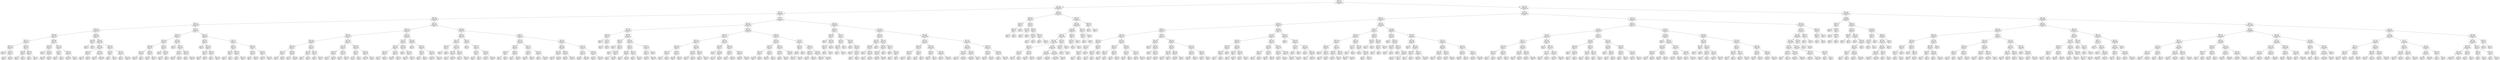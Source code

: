 digraph Tree {
node [shape=box, style="rounded", color="black", fontname="helvetica"] ;
edge [fontname="helvetica"] ;
0 [label="x[498] <= 1.5\ngini = 0.495\nsamples = 33723\nvalue = [18615, 15108]\nclass = 0"] ;
1 [label="x[2] <= 0.5\ngini = 0.494\nsamples = 11988\nvalue = [5336, 6652]\nclass = 1"] ;
0 -> 1 [labeldistance=2.5, labelangle=45, headlabel="True"] ;
2 [label="x[499] <= 1.5\ngini = 0.46\nsamples = 8057\nvalue = [2884, 5173]\nclass = 1"] ;
1 -> 2 ;
3 [label="x[494] <= 1.5\ngini = 0.336\nsamples = 3860\nvalue = [826, 3034]\nclass = 1"] ;
2 -> 3 ;
4 [label="x[495] <= 1.5\ngini = 0.204\nsamples = 2092\nvalue = [241, 1851]\nclass = 1"] ;
3 -> 4 ;
5 [label="x[200] <= 0.5\ngini = 0.131\nsamples = 1699\nvalue = [120, 1579]\nclass = 1"] ;
4 -> 5 ;
6 [label="x[389] <= 1.5\ngini = 0.269\nsamples = 319\nvalue = [51, 268]\nclass = 1"] ;
5 -> 6 ;
7 [label="x[282] <= 1.5\ngini = 0.116\nsamples = 162\nvalue = [10, 152]\nclass = 1"] ;
6 -> 7 ;
8 [label="x[460] <= 1.5\ngini = 0.043\nsamples = 136\nvalue = [3, 133]\nclass = 1"] ;
7 -> 8 ;
9 [label="gini = 0.0\nsamples = 112\nvalue = [0, 112]\nclass = 1"] ;
8 -> 9 ;
10 [label="x[442] <= 1.5\ngini = 0.219\nsamples = 24\nvalue = [3, 21]\nclass = 1"] ;
8 -> 10 ;
11 [label="gini = 0.5\nsamples = 6\nvalue = [3, 3]\nclass = 0"] ;
10 -> 11 ;
12 [label="gini = 0.0\nsamples = 18\nvalue = [0, 18]\nclass = 1"] ;
10 -> 12 ;
13 [label="x[392] <= 1.5\ngini = 0.393\nsamples = 26\nvalue = [7, 19]\nclass = 1"] ;
7 -> 13 ;
14 [label="x[330] <= 0.5\ngini = 0.375\nsamples = 8\nvalue = [6, 2]\nclass = 0"] ;
13 -> 14 ;
15 [label="gini = 0.0\nsamples = 2\nvalue = [0, 2]\nclass = 1"] ;
14 -> 15 ;
16 [label="gini = 0.0\nsamples = 6\nvalue = [6, 0]\nclass = 0"] ;
14 -> 16 ;
17 [label="x[468] <= 1.5\ngini = 0.105\nsamples = 18\nvalue = [1, 17]\nclass = 1"] ;
13 -> 17 ;
18 [label="gini = 0.0\nsamples = 1\nvalue = [1, 0]\nclass = 0"] ;
17 -> 18 ;
19 [label="gini = 0.0\nsamples = 17\nvalue = [0, 17]\nclass = 1"] ;
17 -> 19 ;
20 [label="x[286] <= 0.5\ngini = 0.386\nsamples = 157\nvalue = [41, 116]\nclass = 1"] ;
6 -> 20 ;
21 [label="x[498] <= 0.5\ngini = 0.497\nsamples = 54\nvalue = [25, 29]\nclass = 1"] ;
20 -> 21 ;
22 [label="gini = 0.0\nsamples = 8\nvalue = [0, 8]\nclass = 1"] ;
21 -> 22 ;
23 [label="x[355] <= 1.5\ngini = 0.496\nsamples = 46\nvalue = [25, 21]\nclass = 0"] ;
21 -> 23 ;
24 [label="gini = 0.463\nsamples = 33\nvalue = [21, 12]\nclass = 0"] ;
23 -> 24 ;
25 [label="gini = 0.426\nsamples = 13\nvalue = [4, 9]\nclass = 1"] ;
23 -> 25 ;
26 [label="x[413] <= 0.5\ngini = 0.262\nsamples = 103\nvalue = [16, 87]\nclass = 1"] ;
20 -> 26 ;
27 [label="x[230] <= 0.5\ngini = 0.375\nsamples = 4\nvalue = [3, 1]\nclass = 0"] ;
26 -> 27 ;
28 [label="gini = 0.0\nsamples = 1\nvalue = [0, 1]\nclass = 1"] ;
27 -> 28 ;
29 [label="gini = 0.0\nsamples = 3\nvalue = [3, 0]\nclass = 0"] ;
27 -> 29 ;
30 [label="x[100] <= 1.5\ngini = 0.228\nsamples = 99\nvalue = [13, 86]\nclass = 1"] ;
26 -> 30 ;
31 [label="gini = 0.201\nsamples = 97\nvalue = [11, 86]\nclass = 1"] ;
30 -> 31 ;
32 [label="gini = 0.0\nsamples = 2\nvalue = [2, 0]\nclass = 0"] ;
30 -> 32 ;
33 [label="x[498] <= 0.5\ngini = 0.095\nsamples = 1380\nvalue = [69, 1311]\nclass = 1"] ;
5 -> 33 ;
34 [label="x[448] <= 1.5\ngini = 0.498\nsamples = 15\nvalue = [7, 8]\nclass = 1"] ;
33 -> 34 ;
35 [label="gini = 0.0\nsamples = 8\nvalue = [0, 8]\nclass = 1"] ;
34 -> 35 ;
36 [label="gini = 0.0\nsamples = 7\nvalue = [7, 0]\nclass = 0"] ;
34 -> 36 ;
37 [label="x[496] <= 1.5\ngini = 0.087\nsamples = 1365\nvalue = [62, 1303]\nclass = 1"] ;
33 -> 37 ;
38 [label="x[499] <= 0.5\ngini = 0.059\nsamples = 1054\nvalue = [32, 1022]\nclass = 1"] ;
37 -> 38 ;
39 [label="x[319] <= 1.5\ngini = 0.397\nsamples = 22\nvalue = [6, 16]\nclass = 1"] ;
38 -> 39 ;
40 [label="gini = 0.0\nsamples = 12\nvalue = [0, 12]\nclass = 1"] ;
39 -> 40 ;
41 [label="gini = 0.48\nsamples = 10\nvalue = [6, 4]\nclass = 0"] ;
39 -> 41 ;
42 [label="x[245] <= 0.5\ngini = 0.049\nsamples = 1032\nvalue = [26, 1006]\nclass = 1"] ;
38 -> 42 ;
43 [label="gini = 0.332\nsamples = 19\nvalue = [4, 15]\nclass = 1"] ;
42 -> 43 ;
44 [label="gini = 0.042\nsamples = 1013\nvalue = [22, 991]\nclass = 1"] ;
42 -> 44 ;
45 [label="x[383] <= 0.5\ngini = 0.174\nsamples = 311\nvalue = [30, 281]\nclass = 1"] ;
37 -> 45 ;
46 [label="x[411] <= 0.5\ngini = 0.375\nsamples = 4\nvalue = [3, 1]\nclass = 0"] ;
45 -> 46 ;
47 [label="gini = 0.0\nsamples = 1\nvalue = [0, 1]\nclass = 1"] ;
46 -> 47 ;
48 [label="gini = 0.0\nsamples = 3\nvalue = [3, 0]\nclass = 0"] ;
46 -> 48 ;
49 [label="x[407] <= 0.5\ngini = 0.16\nsamples = 307\nvalue = [27, 280]\nclass = 1"] ;
45 -> 49 ;
50 [label="gini = 0.0\nsamples = 2\nvalue = [2, 0]\nclass = 0"] ;
49 -> 50 ;
51 [label="gini = 0.15\nsamples = 305\nvalue = [25, 280]\nclass = 1"] ;
49 -> 51 ;
52 [label="x[497] <= 1.5\ngini = 0.426\nsamples = 393\nvalue = [121, 272]\nclass = 1"] ;
4 -> 52 ;
53 [label="x[292] <= 1.5\ngini = 0.373\nsamples = 230\nvalue = [57, 173]\nclass = 1"] ;
52 -> 53 ;
54 [label="x[189] <= 1.5\ngini = 0.455\nsamples = 83\nvalue = [29, 54]\nclass = 1"] ;
53 -> 54 ;
55 [label="x[384] <= 1.5\ngini = 0.386\nsamples = 65\nvalue = [17, 48]\nclass = 1"] ;
54 -> 55 ;
56 [label="x[273] <= 2.5\ngini = 0.165\nsamples = 33\nvalue = [3, 30]\nclass = 1"] ;
55 -> 56 ;
57 [label="gini = 0.117\nsamples = 32\nvalue = [2, 30]\nclass = 1"] ;
56 -> 57 ;
58 [label="gini = 0.0\nsamples = 1\nvalue = [1, 0]\nclass = 0"] ;
56 -> 58 ;
59 [label="x[484] <= 1.5\ngini = 0.492\nsamples = 32\nvalue = [14, 18]\nclass = 1"] ;
55 -> 59 ;
60 [label="gini = 0.219\nsamples = 8\nvalue = [7, 1]\nclass = 0"] ;
59 -> 60 ;
61 [label="gini = 0.413\nsamples = 24\nvalue = [7, 17]\nclass = 1"] ;
59 -> 61 ;
62 [label="x[133] <= 1.5\ngini = 0.444\nsamples = 18\nvalue = [12, 6]\nclass = 0"] ;
54 -> 62 ;
63 [label="gini = 0.0\nsamples = 9\nvalue = [9, 0]\nclass = 0"] ;
62 -> 63 ;
64 [label="x[479] <= 1.5\ngini = 0.444\nsamples = 9\nvalue = [3, 6]\nclass = 1"] ;
62 -> 64 ;
65 [label="gini = 0.375\nsamples = 4\nvalue = [3, 1]\nclass = 0"] ;
64 -> 65 ;
66 [label="gini = 0.0\nsamples = 5\nvalue = [0, 5]\nclass = 1"] ;
64 -> 66 ;
67 [label="x[324] <= 0.5\ngini = 0.308\nsamples = 147\nvalue = [28, 119]\nclass = 1"] ;
53 -> 67 ;
68 [label="gini = 0.0\nsamples = 3\nvalue = [3, 0]\nclass = 0"] ;
67 -> 68 ;
69 [label="x[387] <= 1.5\ngini = 0.287\nsamples = 144\nvalue = [25, 119]\nclass = 1"] ;
67 -> 69 ;
70 [label="x[426] <= 1.5\ngini = 0.47\nsamples = 37\nvalue = [14, 23]\nclass = 1"] ;
69 -> 70 ;
71 [label="gini = 0.426\nsamples = 13\nvalue = [9, 4]\nclass = 0"] ;
70 -> 71 ;
72 [label="gini = 0.33\nsamples = 24\nvalue = [5, 19]\nclass = 1"] ;
70 -> 72 ;
73 [label="x[340] <= 0.5\ngini = 0.184\nsamples = 107\nvalue = [11, 96]\nclass = 1"] ;
69 -> 73 ;
74 [label="gini = 0.0\nsamples = 3\nvalue = [3, 0]\nclass = 0"] ;
73 -> 74 ;
75 [label="gini = 0.142\nsamples = 104\nvalue = [8, 96]\nclass = 1"] ;
73 -> 75 ;
76 [label="x[292] <= 1.5\ngini = 0.477\nsamples = 163\nvalue = [64, 99]\nclass = 1"] ;
52 -> 76 ;
77 [label="x[496] <= 0.5\ngini = 0.331\nsamples = 62\nvalue = [13, 49]\nclass = 1"] ;
76 -> 77 ;
78 [label="gini = 0.0\nsamples = 2\nvalue = [2, 0]\nclass = 0"] ;
77 -> 78 ;
79 [label="x[421] <= 1.5\ngini = 0.299\nsamples = 60\nvalue = [11, 49]\nclass = 1"] ;
77 -> 79 ;
80 [label="x[437] <= 1.5\ngini = 0.49\nsamples = 14\nvalue = [6, 8]\nclass = 1"] ;
79 -> 80 ;
81 [label="gini = 0.278\nsamples = 6\nvalue = [5, 1]\nclass = 0"] ;
80 -> 81 ;
82 [label="gini = 0.219\nsamples = 8\nvalue = [1, 7]\nclass = 1"] ;
80 -> 82 ;
83 [label="x[466] <= 0.5\ngini = 0.194\nsamples = 46\nvalue = [5, 41]\nclass = 1"] ;
79 -> 83 ;
84 [label="gini = 0.0\nsamples = 1\nvalue = [1, 0]\nclass = 0"] ;
83 -> 84 ;
85 [label="gini = 0.162\nsamples = 45\nvalue = [4, 41]\nclass = 1"] ;
83 -> 85 ;
86 [label="x[302] <= 1.5\ngini = 0.5\nsamples = 101\nvalue = [51, 50]\nclass = 0"] ;
76 -> 86 ;
87 [label="x[384] <= 1.5\ngini = 0.412\nsamples = 31\nvalue = [22, 9]\nclass = 0"] ;
86 -> 87 ;
88 [label="x[166] <= 1.5\ngini = 0.278\nsamples = 6\nvalue = [1, 5]\nclass = 1"] ;
87 -> 88 ;
89 [label="gini = 0.0\nsamples = 5\nvalue = [0, 5]\nclass = 1"] ;
88 -> 89 ;
90 [label="gini = 0.0\nsamples = 1\nvalue = [1, 0]\nclass = 0"] ;
88 -> 90 ;
91 [label="x[409] <= 0.5\ngini = 0.269\nsamples = 25\nvalue = [21, 4]\nclass = 0"] ;
87 -> 91 ;
92 [label="gini = 0.0\nsamples = 2\nvalue = [0, 2]\nclass = 1"] ;
91 -> 92 ;
93 [label="gini = 0.159\nsamples = 23\nvalue = [21, 2]\nclass = 0"] ;
91 -> 93 ;
94 [label="x[398] <= 1.5\ngini = 0.485\nsamples = 70\nvalue = [29, 41]\nclass = 1"] ;
86 -> 94 ;
95 [label="x[367] <= 1.5\ngini = 0.375\nsamples = 16\nvalue = [12, 4]\nclass = 0"] ;
94 -> 95 ;
96 [label="gini = 0.0\nsamples = 3\nvalue = [0, 3]\nclass = 1"] ;
95 -> 96 ;
97 [label="gini = 0.142\nsamples = 13\nvalue = [12, 1]\nclass = 0"] ;
95 -> 97 ;
98 [label="x[484] <= 1.5\ngini = 0.431\nsamples = 54\nvalue = [17, 37]\nclass = 1"] ;
94 -> 98 ;
99 [label="gini = 0.105\nsamples = 18\nvalue = [1, 17]\nclass = 1"] ;
98 -> 99 ;
100 [label="gini = 0.494\nsamples = 36\nvalue = [16, 20]\nclass = 1"] ;
98 -> 100 ;
101 [label="x[497] <= 1.5\ngini = 0.443\nsamples = 1768\nvalue = [585, 1183]\nclass = 1"] ;
3 -> 101 ;
102 [label="x[491] <= 1.5\ngini = 0.367\nsamples = 878\nvalue = [213, 665]\nclass = 1"] ;
101 -> 102 ;
103 [label="x[486] <= 1.5\ngini = 0.467\nsamples = 282\nvalue = [105, 177]\nclass = 1"] ;
102 -> 103 ;
104 [label="x[488] <= 1.5\ngini = 0.484\nsamples = 105\nvalue = [62, 43]\nclass = 0"] ;
103 -> 104 ;
105 [label="x[489] <= 1.5\ngini = 0.364\nsamples = 71\nvalue = [54, 17]\nclass = 0"] ;
104 -> 105 ;
106 [label="x[273] <= 1.5\ngini = 0.457\nsamples = 17\nvalue = [6, 11]\nclass = 1"] ;
105 -> 106 ;
107 [label="gini = 0.0\nsamples = 8\nvalue = [0, 8]\nclass = 1"] ;
106 -> 107 ;
108 [label="gini = 0.444\nsamples = 9\nvalue = [6, 3]\nclass = 0"] ;
106 -> 108 ;
109 [label="x[383] <= 0.5\ngini = 0.198\nsamples = 54\nvalue = [48, 6]\nclass = 0"] ;
105 -> 109 ;
110 [label="gini = 0.0\nsamples = 2\nvalue = [0, 2]\nclass = 1"] ;
109 -> 110 ;
111 [label="gini = 0.142\nsamples = 52\nvalue = [48, 4]\nclass = 0"] ;
109 -> 111 ;
112 [label="x[161] <= 1.5\ngini = 0.36\nsamples = 34\nvalue = [8, 26]\nclass = 1"] ;
104 -> 112 ;
113 [label="x[327] <= 0.5\ngini = 0.08\nsamples = 24\nvalue = [1, 23]\nclass = 1"] ;
112 -> 113 ;
114 [label="gini = 0.0\nsamples = 1\nvalue = [1, 0]\nclass = 0"] ;
113 -> 114 ;
115 [label="gini = 0.0\nsamples = 23\nvalue = [0, 23]\nclass = 1"] ;
113 -> 115 ;
116 [label="x[217] <= 1.5\ngini = 0.42\nsamples = 10\nvalue = [7, 3]\nclass = 0"] ;
112 -> 116 ;
117 [label="gini = 0.0\nsamples = 2\nvalue = [0, 2]\nclass = 1"] ;
116 -> 117 ;
118 [label="gini = 0.219\nsamples = 8\nvalue = [7, 1]\nclass = 0"] ;
116 -> 118 ;
119 [label="x[224] <= 1.5\ngini = 0.368\nsamples = 177\nvalue = [43, 134]\nclass = 1"] ;
103 -> 119 ;
120 [label="x[342] <= 1.5\ngini = 0.497\nsamples = 67\nvalue = [31, 36]\nclass = 1"] ;
119 -> 120 ;
121 [label="x[431] <= 0.5\ngini = 0.375\nsamples = 24\nvalue = [18, 6]\nclass = 0"] ;
120 -> 121 ;
122 [label="gini = 0.0\nsamples = 3\nvalue = [0, 3]\nclass = 1"] ;
121 -> 122 ;
123 [label="gini = 0.245\nsamples = 21\nvalue = [18, 3]\nclass = 0"] ;
121 -> 123 ;
124 [label="x[408] <= 1.5\ngini = 0.422\nsamples = 43\nvalue = [13, 30]\nclass = 1"] ;
120 -> 124 ;
125 [label="gini = 0.42\nsamples = 10\nvalue = [7, 3]\nclass = 0"] ;
124 -> 125 ;
126 [label="gini = 0.298\nsamples = 33\nvalue = [6, 27]\nclass = 1"] ;
124 -> 126 ;
127 [label="x[463] <= 0.5\ngini = 0.194\nsamples = 110\nvalue = [12, 98]\nclass = 1"] ;
119 -> 127 ;
128 [label="x[357] <= 2.5\ngini = 0.375\nsamples = 4\nvalue = [3, 1]\nclass = 0"] ;
127 -> 128 ;
129 [label="gini = 0.0\nsamples = 3\nvalue = [3, 0]\nclass = 0"] ;
128 -> 129 ;
130 [label="gini = 0.0\nsamples = 1\nvalue = [0, 1]\nclass = 1"] ;
128 -> 130 ;
131 [label="x[443] <= 2.5\ngini = 0.155\nsamples = 106\nvalue = [9, 97]\nclass = 1"] ;
127 -> 131 ;
132 [label="gini = 0.126\nsamples = 104\nvalue = [7, 97]\nclass = 1"] ;
131 -> 132 ;
133 [label="gini = 0.0\nsamples = 2\nvalue = [2, 0]\nclass = 0"] ;
131 -> 133 ;
134 [label="x[357] <= 1.5\ngini = 0.297\nsamples = 596\nvalue = [108, 488]\nclass = 1"] ;
102 -> 134 ;
135 [label="x[337] <= 1.5\ngini = 0.414\nsamples = 171\nvalue = [50, 121]\nclass = 1"] ;
134 -> 135 ;
136 [label="x[484] <= 1.5\ngini = 0.498\nsamples = 64\nvalue = [30, 34]\nclass = 1"] ;
135 -> 136 ;
137 [label="x[432] <= 1.5\ngini = 0.305\nsamples = 16\nvalue = [13, 3]\nclass = 0"] ;
136 -> 137 ;
138 [label="gini = 0.0\nsamples = 3\nvalue = [0, 3]\nclass = 1"] ;
137 -> 138 ;
139 [label="gini = 0.0\nsamples = 13\nvalue = [13, 0]\nclass = 0"] ;
137 -> 139 ;
140 [label="x[371] <= 1.5\ngini = 0.457\nsamples = 48\nvalue = [17, 31]\nclass = 1"] ;
136 -> 140 ;
141 [label="gini = 0.498\nsamples = 30\nvalue = [16, 14]\nclass = 0"] ;
140 -> 141 ;
142 [label="gini = 0.105\nsamples = 18\nvalue = [1, 17]\nclass = 1"] ;
140 -> 142 ;
143 [label="x[386] <= 0.5\ngini = 0.304\nsamples = 107\nvalue = [20, 87]\nclass = 1"] ;
135 -> 143 ;
144 [label="gini = 0.0\nsamples = 3\nvalue = [3, 0]\nclass = 0"] ;
143 -> 144 ;
145 [label="x[422] <= 1.5\ngini = 0.273\nsamples = 104\nvalue = [17, 87]\nclass = 1"] ;
143 -> 145 ;
146 [label="gini = 0.473\nsamples = 26\nvalue = [10, 16]\nclass = 1"] ;
145 -> 146 ;
147 [label="gini = 0.163\nsamples = 78\nvalue = [7, 71]\nclass = 1"] ;
145 -> 147 ;
148 [label="x[394] <= 0.5\ngini = 0.236\nsamples = 425\nvalue = [58, 367]\nclass = 1"] ;
134 -> 148 ;
149 [label="gini = 0.0\nsamples = 3\nvalue = [3, 0]\nclass = 0"] ;
148 -> 149 ;
150 [label="x[484] <= 0.5\ngini = 0.227\nsamples = 422\nvalue = [55, 367]\nclass = 1"] ;
148 -> 150 ;
151 [label="x[309] <= 1.5\ngini = 0.444\nsamples = 6\nvalue = [4, 2]\nclass = 0"] ;
150 -> 151 ;
152 [label="gini = 0.0\nsamples = 2\nvalue = [0, 2]\nclass = 1"] ;
151 -> 152 ;
153 [label="gini = 0.0\nsamples = 4\nvalue = [4, 0]\nclass = 0"] ;
151 -> 153 ;
154 [label="x[251] <= 1.5\ngini = 0.215\nsamples = 416\nvalue = [51, 365]\nclass = 1"] ;
150 -> 154 ;
155 [label="gini = 0.337\nsamples = 140\nvalue = [30, 110]\nclass = 1"] ;
154 -> 155 ;
156 [label="gini = 0.141\nsamples = 276\nvalue = [21, 255]\nclass = 1"] ;
154 -> 156 ;
157 [label="x[493] <= 1.5\ngini = 0.487\nsamples = 890\nvalue = [372, 518]\nclass = 1"] ;
101 -> 157 ;
158 [label="x[496] <= 1.5\ngini = 0.324\nsamples = 261\nvalue = [53, 208]\nclass = 1"] ;
157 -> 158 ;
159 [label="x[396] <= 0.5\ngini = 0.23\nsamples = 166\nvalue = [22, 144]\nclass = 1"] ;
158 -> 159 ;
160 [label="x[460] <= 1.5\ngini = 0.48\nsamples = 5\nvalue = [3, 2]\nclass = 0"] ;
159 -> 160 ;
161 [label="gini = 0.0\nsamples = 2\nvalue = [0, 2]\nclass = 1"] ;
160 -> 161 ;
162 [label="gini = 0.0\nsamples = 3\nvalue = [3, 0]\nclass = 0"] ;
160 -> 162 ;
163 [label="x[227] <= 1.5\ngini = 0.208\nsamples = 161\nvalue = [19, 142]\nclass = 1"] ;
159 -> 163 ;
164 [label="x[413] <= 0.5\ngini = 0.111\nsamples = 102\nvalue = [6, 96]\nclass = 1"] ;
163 -> 164 ;
165 [label="gini = 0.0\nsamples = 1\nvalue = [1, 0]\nclass = 0"] ;
164 -> 165 ;
166 [label="gini = 0.094\nsamples = 101\nvalue = [5, 96]\nclass = 1"] ;
164 -> 166 ;
167 [label="x[175] <= 1.5\ngini = 0.344\nsamples = 59\nvalue = [13, 46]\nclass = 1"] ;
163 -> 167 ;
168 [label="gini = 0.451\nsamples = 32\nvalue = [11, 21]\nclass = 1"] ;
167 -> 168 ;
169 [label="gini = 0.137\nsamples = 27\nvalue = [2, 25]\nclass = 1"] ;
167 -> 169 ;
170 [label="x[492] <= 0.5\ngini = 0.44\nsamples = 95\nvalue = [31, 64]\nclass = 1"] ;
158 -> 170 ;
171 [label="gini = 0.0\nsamples = 4\nvalue = [4, 0]\nclass = 0"] ;
170 -> 171 ;
172 [label="x[369] <= 0.5\ngini = 0.417\nsamples = 91\nvalue = [27, 64]\nclass = 1"] ;
170 -> 172 ;
173 [label="x[499] <= 0.5\ngini = 0.42\nsamples = 10\nvalue = [7, 3]\nclass = 0"] ;
172 -> 173 ;
174 [label="gini = 0.0\nsamples = 3\nvalue = [0, 3]\nclass = 1"] ;
173 -> 174 ;
175 [label="gini = 0.0\nsamples = 7\nvalue = [7, 0]\nclass = 0"] ;
173 -> 175 ;
176 [label="x[484] <= 1.5\ngini = 0.372\nsamples = 81\nvalue = [20, 61]\nclass = 1"] ;
172 -> 176 ;
177 [label="gini = 0.499\nsamples = 21\nvalue = [11, 10]\nclass = 0"] ;
176 -> 177 ;
178 [label="gini = 0.255\nsamples = 60\nvalue = [9, 51]\nclass = 1"] ;
176 -> 178 ;
179 [label="x[466] <= 1.5\ngini = 0.5\nsamples = 629\nvalue = [319, 310]\nclass = 0"] ;
157 -> 179 ;
180 [label="x[485] <= 1.5\ngini = 0.453\nsamples = 199\nvalue = [130, 69]\nclass = 0"] ;
179 -> 180 ;
181 [label="x[488] <= 1.5\ngini = 0.25\nsamples = 82\nvalue = [70, 12]\nclass = 0"] ;
180 -> 181 ;
182 [label="x[318] <= 1.5\ngini = 0.245\nsamples = 7\nvalue = [1, 6]\nclass = 1"] ;
181 -> 182 ;
183 [label="gini = 0.0\nsamples = 1\nvalue = [1, 0]\nclass = 0"] ;
182 -> 183 ;
184 [label="gini = 0.0\nsamples = 6\nvalue = [0, 6]\nclass = 1"] ;
182 -> 184 ;
185 [label="x[498] <= 0.5\ngini = 0.147\nsamples = 75\nvalue = [69, 6]\nclass = 0"] ;
181 -> 185 ;
186 [label="gini = 0.0\nsamples = 2\nvalue = [0, 2]\nclass = 1"] ;
185 -> 186 ;
187 [label="gini = 0.104\nsamples = 73\nvalue = [69, 4]\nclass = 0"] ;
185 -> 187 ;
188 [label="x[181] <= 1.5\ngini = 0.5\nsamples = 117\nvalue = [60, 57]\nclass = 0"] ;
180 -> 188 ;
189 [label="x[181] <= 0.5\ngini = 0.463\nsamples = 74\nvalue = [47, 27]\nclass = 0"] ;
188 -> 189 ;
190 [label="gini = 0.493\nsamples = 59\nvalue = [33, 26]\nclass = 0"] ;
189 -> 190 ;
191 [label="gini = 0.124\nsamples = 15\nvalue = [14, 1]\nclass = 0"] ;
189 -> 191 ;
192 [label="x[337] <= 1.5\ngini = 0.422\nsamples = 43\nvalue = [13, 30]\nclass = 1"] ;
188 -> 192 ;
193 [label="gini = 0.0\nsamples = 13\nvalue = [0, 13]\nclass = 1"] ;
192 -> 193 ;
194 [label="gini = 0.491\nsamples = 30\nvalue = [13, 17]\nclass = 1"] ;
192 -> 194 ;
195 [label="x[487] <= 1.5\ngini = 0.493\nsamples = 430\nvalue = [189, 241]\nclass = 1"] ;
179 -> 195 ;
196 [label="x[489] <= 1.5\ngini = 0.488\nsamples = 118\nvalue = [68, 50]\nclass = 0"] ;
195 -> 196 ;
197 [label="x[456] <= 1.5\ngini = 0.375\nsamples = 56\nvalue = [42, 14]\nclass = 0"] ;
196 -> 197 ;
198 [label="gini = 0.48\nsamples = 10\nvalue = [4, 6]\nclass = 1"] ;
197 -> 198 ;
199 [label="gini = 0.287\nsamples = 46\nvalue = [38, 8]\nclass = 0"] ;
197 -> 199 ;
200 [label="x[394] <= 1.5\ngini = 0.487\nsamples = 62\nvalue = [26, 36]\nclass = 1"] ;
196 -> 200 ;
201 [label="gini = 0.397\nsamples = 22\nvalue = [16, 6]\nclass = 0"] ;
200 -> 201 ;
202 [label="gini = 0.375\nsamples = 40\nvalue = [10, 30]\nclass = 1"] ;
200 -> 202 ;
203 [label="x[270] <= 1.5\ngini = 0.475\nsamples = 312\nvalue = [121, 191]\nclass = 1"] ;
195 -> 203 ;
204 [label="x[495] <= 1.5\ngini = 0.5\nsamples = 160\nvalue = [78, 82]\nclass = 1"] ;
203 -> 204 ;
205 [label="gini = 0.431\nsamples = 51\nvalue = [35, 16]\nclass = 0"] ;
204 -> 205 ;
206 [label="gini = 0.478\nsamples = 109\nvalue = [43, 66]\nclass = 1"] ;
204 -> 206 ;
207 [label="x[463] <= 1.5\ngini = 0.406\nsamples = 152\nvalue = [43, 109]\nclass = 1"] ;
203 -> 207 ;
208 [label="gini = 0.491\nsamples = 37\nvalue = [21, 16]\nclass = 0"] ;
207 -> 208 ;
209 [label="gini = 0.309\nsamples = 115\nvalue = [22, 93]\nclass = 1"] ;
207 -> 209 ;
210 [label="x[497] <= 1.5\ngini = 0.5\nsamples = 4197\nvalue = [2058, 2139]\nclass = 1"] ;
2 -> 210 ;
211 [label="x[284] <= 0.5\ngini = 0.46\nsamples = 1654\nvalue = [594, 1060]\nclass = 1"] ;
210 -> 211 ;
212 [label="x[397] <= 0.5\ngini = 0.49\nsamples = 290\nvalue = [166, 124]\nclass = 0"] ;
211 -> 212 ;
213 [label="x[474] <= 1.5\ngini = 0.278\nsamples = 18\nvalue = [3, 15]\nclass = 1"] ;
212 -> 213 ;
214 [label="gini = 0.0\nsamples = 12\nvalue = [0, 12]\nclass = 1"] ;
213 -> 214 ;
215 [label="x[418] <= 1.5\ngini = 0.5\nsamples = 6\nvalue = [3, 3]\nclass = 0"] ;
213 -> 215 ;
216 [label="gini = 0.0\nsamples = 3\nvalue = [0, 3]\nclass = 1"] ;
215 -> 216 ;
217 [label="gini = 0.0\nsamples = 3\nvalue = [3, 0]\nclass = 0"] ;
215 -> 217 ;
218 [label="x[381] <= 0.5\ngini = 0.48\nsamples = 272\nvalue = [163, 109]\nclass = 0"] ;
212 -> 218 ;
219 [label="x[498] <= 0.5\ngini = 0.24\nsamples = 43\nvalue = [37, 6]\nclass = 0"] ;
218 -> 219 ;
220 [label="gini = 0.0\nsamples = 2\nvalue = [0, 2]\nclass = 1"] ;
219 -> 220 ;
221 [label="x[454] <= 0.5\ngini = 0.176\nsamples = 41\nvalue = [37, 4]\nclass = 0"] ;
219 -> 221 ;
222 [label="gini = 0.0\nsamples = 1\nvalue = [0, 1]\nclass = 1"] ;
221 -> 222 ;
223 [label="x[494] <= 0.5\ngini = 0.139\nsamples = 40\nvalue = [37, 3]\nclass = 0"] ;
221 -> 223 ;
224 [label="gini = 0.0\nsamples = 1\nvalue = [0, 1]\nclass = 1"] ;
223 -> 224 ;
225 [label="gini = 0.097\nsamples = 39\nvalue = [37, 2]\nclass = 0"] ;
223 -> 225 ;
226 [label="x[466] <= 1.5\ngini = 0.495\nsamples = 229\nvalue = [126, 103]\nclass = 0"] ;
218 -> 226 ;
227 [label="x[336] <= 1.5\ngini = 0.42\nsamples = 70\nvalue = [49, 21]\nclass = 0"] ;
226 -> 227 ;
228 [label="x[380] <= 0.5\ngini = 0.303\nsamples = 43\nvalue = [35, 8]\nclass = 0"] ;
227 -> 228 ;
229 [label="gini = 0.0\nsamples = 2\nvalue = [0, 2]\nclass = 1"] ;
228 -> 229 ;
230 [label="gini = 0.25\nsamples = 41\nvalue = [35, 6]\nclass = 0"] ;
228 -> 230 ;
231 [label="x[467] <= 1.5\ngini = 0.499\nsamples = 27\nvalue = [14, 13]\nclass = 0"] ;
227 -> 231 ;
232 [label="gini = 0.0\nsamples = 6\nvalue = [0, 6]\nclass = 1"] ;
231 -> 232 ;
233 [label="gini = 0.444\nsamples = 21\nvalue = [14, 7]\nclass = 0"] ;
231 -> 233 ;
234 [label="x[197] <= 1.5\ngini = 0.5\nsamples = 159\nvalue = [77, 82]\nclass = 1"] ;
226 -> 234 ;
235 [label="x[393] <= 1.5\ngini = 0.5\nsamples = 153\nvalue = [77, 76]\nclass = 0"] ;
234 -> 235 ;
236 [label="gini = 0.449\nsamples = 44\nvalue = [15, 29]\nclass = 1"] ;
235 -> 236 ;
237 [label="gini = 0.491\nsamples = 109\nvalue = [62, 47]\nclass = 0"] ;
235 -> 237 ;
238 [label="gini = 0.0\nsamples = 6\nvalue = [0, 6]\nclass = 1"] ;
234 -> 238 ;
239 [label="x[496] <= 1.5\ngini = 0.431\nsamples = 1364\nvalue = [428, 936]\nclass = 1"] ;
211 -> 239 ;
240 [label="x[494] <= 1.5\ngini = 0.482\nsamples = 377\nvalue = [153, 224]\nclass = 1"] ;
239 -> 240 ;
241 [label="x[282] <= 1.5\ngini = 0.434\nsamples = 160\nvalue = [51, 109]\nclass = 1"] ;
240 -> 241 ;
242 [label="x[441] <= 1.5\ngini = 0.499\nsamples = 56\nvalue = [27, 29]\nclass = 1"] ;
241 -> 242 ;
243 [label="x[354] <= 1.5\ngini = 0.363\nsamples = 21\nvalue = [5, 16]\nclass = 1"] ;
242 -> 243 ;
244 [label="gini = 0.0\nsamples = 11\nvalue = [0, 11]\nclass = 1"] ;
243 -> 244 ;
245 [label="gini = 0.5\nsamples = 10\nvalue = [5, 5]\nclass = 0"] ;
243 -> 245 ;
246 [label="x[423] <= 1.5\ngini = 0.467\nsamples = 35\nvalue = [22, 13]\nclass = 0"] ;
242 -> 246 ;
247 [label="gini = 0.397\nsamples = 11\nvalue = [3, 8]\nclass = 1"] ;
246 -> 247 ;
248 [label="gini = 0.33\nsamples = 24\nvalue = [19, 5]\nclass = 0"] ;
246 -> 248 ;
249 [label="x[437] <= 1.5\ngini = 0.355\nsamples = 104\nvalue = [24, 80]\nclass = 1"] ;
241 -> 249 ;
250 [label="x[298] <= 1.5\ngini = 0.493\nsamples = 34\nvalue = [15, 19]\nclass = 1"] ;
249 -> 250 ;
251 [label="gini = 0.231\nsamples = 15\nvalue = [2, 13]\nclass = 1"] ;
250 -> 251 ;
252 [label="gini = 0.432\nsamples = 19\nvalue = [13, 6]\nclass = 0"] ;
250 -> 252 ;
253 [label="x[420] <= 1.5\ngini = 0.224\nsamples = 70\nvalue = [9, 61]\nclass = 1"] ;
249 -> 253 ;
254 [label="gini = 0.42\nsamples = 20\nvalue = [6, 14]\nclass = 1"] ;
253 -> 254 ;
255 [label="gini = 0.113\nsamples = 50\nvalue = [3, 47]\nclass = 1"] ;
253 -> 255 ;
256 [label="x[386] <= 1.5\ngini = 0.498\nsamples = 217\nvalue = [102, 115]\nclass = 1"] ;
240 -> 256 ;
257 [label="x[258] <= 0.5\ngini = 0.359\nsamples = 47\nvalue = [11, 36]\nclass = 1"] ;
256 -> 257 ;
258 [label="gini = 0.0\nsamples = 3\nvalue = [3, 0]\nclass = 0"] ;
257 -> 258 ;
259 [label="x[226] <= 1.5\ngini = 0.298\nsamples = 44\nvalue = [8, 36]\nclass = 1"] ;
257 -> 259 ;
260 [label="gini = 0.0\nsamples = 20\nvalue = [0, 20]\nclass = 1"] ;
259 -> 260 ;
261 [label="gini = 0.444\nsamples = 24\nvalue = [8, 16]\nclass = 1"] ;
259 -> 261 ;
262 [label="x[288] <= 1.5\ngini = 0.498\nsamples = 170\nvalue = [91, 79]\nclass = 0"] ;
256 -> 262 ;
263 [label="x[498] <= 0.5\ngini = 0.462\nsamples = 47\nvalue = [17, 30]\nclass = 1"] ;
262 -> 263 ;
264 [label="gini = 0.0\nsamples = 3\nvalue = [3, 0]\nclass = 0"] ;
263 -> 264 ;
265 [label="gini = 0.434\nsamples = 44\nvalue = [14, 30]\nclass = 1"] ;
263 -> 265 ;
266 [label="x[204] <= 1.5\ngini = 0.479\nsamples = 123\nvalue = [74, 49]\nclass = 0"] ;
262 -> 266 ;
267 [label="gini = 0.496\nsamples = 55\nvalue = [25, 30]\nclass = 1"] ;
266 -> 267 ;
268 [label="gini = 0.403\nsamples = 68\nvalue = [49, 19]\nclass = 0"] ;
266 -> 268 ;
269 [label="x[495] <= 1.5\ngini = 0.402\nsamples = 987\nvalue = [275, 712]\nclass = 1"] ;
239 -> 269 ;
270 [label="x[226] <= 1.5\ngini = 0.485\nsamples = 196\nvalue = [81, 115]\nclass = 1"] ;
269 -> 270 ;
271 [label="x[323] <= 1.5\ngini = 0.497\nsamples = 76\nvalue = [41, 35]\nclass = 0"] ;
270 -> 271 ;
272 [label="x[229] <= 1.5\ngini = 0.375\nsamples = 20\nvalue = [5, 15]\nclass = 1"] ;
271 -> 272 ;
273 [label="gini = 0.486\nsamples = 12\nvalue = [5, 7]\nclass = 1"] ;
272 -> 273 ;
274 [label="gini = 0.0\nsamples = 8\nvalue = [0, 8]\nclass = 1"] ;
272 -> 274 ;
275 [label="x[138] <= 1.5\ngini = 0.459\nsamples = 56\nvalue = [36, 20]\nclass = 0"] ;
271 -> 275 ;
276 [label="gini = 0.498\nsamples = 43\nvalue = [23, 20]\nclass = 0"] ;
275 -> 276 ;
277 [label="gini = 0.0\nsamples = 13\nvalue = [13, 0]\nclass = 0"] ;
275 -> 277 ;
278 [label="x[485] <= 1.5\ngini = 0.444\nsamples = 120\nvalue = [40, 80]\nclass = 1"] ;
270 -> 278 ;
279 [label="x[293] <= 1.5\ngini = 0.483\nsamples = 27\nvalue = [16, 11]\nclass = 0"] ;
278 -> 279 ;
280 [label="gini = 0.0\nsamples = 5\nvalue = [0, 5]\nclass = 1"] ;
279 -> 280 ;
281 [label="gini = 0.397\nsamples = 22\nvalue = [16, 6]\nclass = 0"] ;
279 -> 281 ;
282 [label="x[455] <= 1.5\ngini = 0.383\nsamples = 93\nvalue = [24, 69]\nclass = 1"] ;
278 -> 282 ;
283 [label="gini = 0.499\nsamples = 25\nvalue = [13, 12]\nclass = 0"] ;
282 -> 283 ;
284 [label="gini = 0.271\nsamples = 68\nvalue = [11, 57]\nclass = 1"] ;
282 -> 284 ;
285 [label="x[337] <= 0.5\ngini = 0.37\nsamples = 791\nvalue = [194, 597]\nclass = 1"] ;
269 -> 285 ;
286 [label="x[133] <= 1.5\ngini = 0.444\nsamples = 12\nvalue = [8, 4]\nclass = 0"] ;
285 -> 286 ;
287 [label="gini = 0.0\nsamples = 8\nvalue = [8, 0]\nclass = 0"] ;
286 -> 287 ;
288 [label="gini = 0.0\nsamples = 4\nvalue = [0, 4]\nclass = 1"] ;
286 -> 288 ;
289 [label="x[439] <= 1.5\ngini = 0.364\nsamples = 779\nvalue = [186, 593]\nclass = 1"] ;
285 -> 289 ;
290 [label="x[497] <= 0.5\ngini = 0.432\nsamples = 225\nvalue = [71, 154]\nclass = 1"] ;
289 -> 290 ;
291 [label="gini = 0.32\nsamples = 10\nvalue = [8, 2]\nclass = 0"] ;
290 -> 291 ;
292 [label="gini = 0.414\nsamples = 215\nvalue = [63, 152]\nclass = 1"] ;
290 -> 292 ;
293 [label="x[209] <= 0.5\ngini = 0.329\nsamples = 554\nvalue = [115, 439]\nclass = 1"] ;
289 -> 293 ;
294 [label="gini = 0.449\nsamples = 103\nvalue = [35, 68]\nclass = 1"] ;
293 -> 294 ;
295 [label="gini = 0.292\nsamples = 451\nvalue = [80, 371]\nclass = 1"] ;
293 -> 295 ;
296 [label="x[463] <= 0.5\ngini = 0.489\nsamples = 2543\nvalue = [1464, 1079]\nclass = 0"] ;
210 -> 296 ;
297 [label="x[460] <= 1.5\ngini = 0.398\nsamples = 73\nvalue = [20, 53]\nclass = 1"] ;
296 -> 297 ;
298 [label="x[481] <= 1.0\ngini = 0.102\nsamples = 37\nvalue = [2, 35]\nclass = 1"] ;
297 -> 298 ;
299 [label="gini = 0.0\nsamples = 1\nvalue = [1, 0]\nclass = 0"] ;
298 -> 299 ;
300 [label="x[450] <= 1.5\ngini = 0.054\nsamples = 36\nvalue = [1, 35]\nclass = 1"] ;
298 -> 300 ;
301 [label="x[256] <= 1.5\ngini = 0.444\nsamples = 3\nvalue = [1, 2]\nclass = 1"] ;
300 -> 301 ;
302 [label="gini = 0.0\nsamples = 2\nvalue = [0, 2]\nclass = 1"] ;
301 -> 302 ;
303 [label="gini = 0.0\nsamples = 1\nvalue = [1, 0]\nclass = 0"] ;
301 -> 303 ;
304 [label="gini = 0.0\nsamples = 33\nvalue = [0, 33]\nclass = 1"] ;
300 -> 304 ;
305 [label="x[454] <= 1.5\ngini = 0.5\nsamples = 36\nvalue = [18, 18]\nclass = 0"] ;
297 -> 305 ;
306 [label="x[114] <= 1.5\ngini = 0.245\nsamples = 14\nvalue = [2, 12]\nclass = 1"] ;
305 -> 306 ;
307 [label="x[430] <= 0.5\ngini = 0.142\nsamples = 13\nvalue = [1, 12]\nclass = 1"] ;
306 -> 307 ;
308 [label="gini = 0.0\nsamples = 1\nvalue = [1, 0]\nclass = 0"] ;
307 -> 308 ;
309 [label="gini = 0.0\nsamples = 12\nvalue = [0, 12]\nclass = 1"] ;
307 -> 309 ;
310 [label="gini = 0.0\nsamples = 1\nvalue = [1, 0]\nclass = 0"] ;
306 -> 310 ;
311 [label="x[305] <= 0.5\ngini = 0.397\nsamples = 22\nvalue = [16, 6]\nclass = 0"] ;
305 -> 311 ;
312 [label="gini = 0.0\nsamples = 3\nvalue = [0, 3]\nclass = 1"] ;
311 -> 312 ;
313 [label="x[186] <= 1.5\ngini = 0.266\nsamples = 19\nvalue = [16, 3]\nclass = 0"] ;
311 -> 313 ;
314 [label="gini = 0.0\nsamples = 14\nvalue = [14, 0]\nclass = 0"] ;
313 -> 314 ;
315 [label="x[102] <= 1.0\ngini = 0.48\nsamples = 5\nvalue = [2, 3]\nclass = 1"] ;
313 -> 315 ;
316 [label="gini = 0.0\nsamples = 3\nvalue = [0, 3]\nclass = 1"] ;
315 -> 316 ;
317 [label="gini = 0.0\nsamples = 2\nvalue = [2, 0]\nclass = 0"] ;
315 -> 317 ;
318 [label="x[377] <= 0.5\ngini = 0.486\nsamples = 2470\nvalue = [1444, 1026]\nclass = 0"] ;
296 -> 318 ;
319 [label="x[456] <= 1.5\ngini = 0.387\nsamples = 156\nvalue = [115, 41]\nclass = 0"] ;
318 -> 319 ;
320 [label="x[287] <= 1.5\ngini = 0.483\nsamples = 49\nvalue = [29, 20]\nclass = 0"] ;
319 -> 320 ;
321 [label="x[400] <= 0.5\ngini = 0.499\nsamples = 42\nvalue = [22, 20]\nclass = 0"] ;
320 -> 321 ;
322 [label="gini = 0.0\nsamples = 6\nvalue = [6, 0]\nclass = 0"] ;
321 -> 322 ;
323 [label="x[430] <= 1.5\ngini = 0.494\nsamples = 36\nvalue = [16, 20]\nclass = 1"] ;
321 -> 323 ;
324 [label="gini = 0.0\nsamples = 8\nvalue = [0, 8]\nclass = 1"] ;
323 -> 324 ;
325 [label="gini = 0.49\nsamples = 28\nvalue = [16, 12]\nclass = 0"] ;
323 -> 325 ;
326 [label="gini = 0.0\nsamples = 7\nvalue = [7, 0]\nclass = 0"] ;
320 -> 326 ;
327 [label="x[199] <= 1.5\ngini = 0.315\nsamples = 107\nvalue = [86, 21]\nclass = 0"] ;
319 -> 327 ;
328 [label="x[452] <= 2.5\ngini = 0.268\nsamples = 94\nvalue = [79, 15]\nclass = 0"] ;
327 -> 328 ;
329 [label="x[474] <= 1.5\ngini = 0.256\nsamples = 93\nvalue = [79, 14]\nclass = 0"] ;
328 -> 329 ;
330 [label="gini = 0.408\nsamples = 28\nvalue = [20, 8]\nclass = 0"] ;
329 -> 330 ;
331 [label="gini = 0.168\nsamples = 65\nvalue = [59, 6]\nclass = 0"] ;
329 -> 331 ;
332 [label="gini = 0.0\nsamples = 1\nvalue = [0, 1]\nclass = 1"] ;
328 -> 332 ;
333 [label="x[353] <= 1.5\ngini = 0.497\nsamples = 13\nvalue = [7, 6]\nclass = 0"] ;
327 -> 333 ;
334 [label="gini = 0.0\nsamples = 4\nvalue = [0, 4]\nclass = 1"] ;
333 -> 334 ;
335 [label="x[330] <= 1.5\ngini = 0.346\nsamples = 9\nvalue = [7, 2]\nclass = 0"] ;
333 -> 335 ;
336 [label="gini = 0.0\nsamples = 2\nvalue = [0, 2]\nclass = 1"] ;
335 -> 336 ;
337 [label="gini = 0.0\nsamples = 7\nvalue = [7, 0]\nclass = 0"] ;
335 -> 337 ;
338 [label="x[163] <= 0.5\ngini = 0.489\nsamples = 2314\nvalue = [1329, 985]\nclass = 0"] ;
318 -> 338 ;
339 [label="x[489] <= 0.5\ngini = 0.497\nsamples = 1229\nvalue = [658, 571]\nclass = 0"] ;
338 -> 339 ;
340 [label="x[490] <= 1.5\ngini = 0.358\nsamples = 30\nvalue = [7, 23]\nclass = 1"] ;
339 -> 340 ;
341 [label="x[234] <= 1.5\ngini = 0.095\nsamples = 20\nvalue = [1, 19]\nclass = 1"] ;
340 -> 341 ;
342 [label="gini = 0.0\nsamples = 19\nvalue = [0, 19]\nclass = 1"] ;
341 -> 342 ;
343 [label="gini = 0.0\nsamples = 1\nvalue = [1, 0]\nclass = 0"] ;
341 -> 343 ;
344 [label="x[197] <= 0.5\ngini = 0.48\nsamples = 10\nvalue = [6, 4]\nclass = 0"] ;
340 -> 344 ;
345 [label="gini = 0.0\nsamples = 5\nvalue = [5, 0]\nclass = 0"] ;
344 -> 345 ;
346 [label="gini = 0.32\nsamples = 5\nvalue = [1, 4]\nclass = 1"] ;
344 -> 346 ;
347 [label="x[486] <= 0.5\ngini = 0.496\nsamples = 1199\nvalue = [651, 548]\nclass = 0"] ;
339 -> 347 ;
348 [label="x[234] <= 1.5\ngini = 0.375\nsamples = 32\nvalue = [8, 24]\nclass = 1"] ;
347 -> 348 ;
349 [label="gini = 0.198\nsamples = 27\nvalue = [3, 24]\nclass = 1"] ;
348 -> 349 ;
350 [label="gini = 0.0\nsamples = 5\nvalue = [5, 0]\nclass = 0"] ;
348 -> 350 ;
351 [label="x[479] <= 0.5\ngini = 0.495\nsamples = 1167\nvalue = [643, 524]\nclass = 0"] ;
347 -> 351 ;
352 [label="gini = 0.32\nsamples = 20\nvalue = [4, 16]\nclass = 1"] ;
351 -> 352 ;
353 [label="gini = 0.493\nsamples = 1147\nvalue = [639, 508]\nclass = 0"] ;
351 -> 353 ;
354 [label="x[69] <= 1.5\ngini = 0.472\nsamples = 1085\nvalue = [671, 414]\nclass = 0"] ;
338 -> 354 ;
355 [label="x[99] <= 1.5\ngini = 0.455\nsamples = 814\nvalue = [529, 285]\nclass = 0"] ;
354 -> 355 ;
356 [label="x[204] <= 1.5\ngini = 0.476\nsamples = 544\nvalue = [332, 212]\nclass = 0"] ;
355 -> 356 ;
357 [label="gini = 0.5\nsamples = 162\nvalue = [82, 80]\nclass = 0"] ;
356 -> 357 ;
358 [label="gini = 0.452\nsamples = 382\nvalue = [250, 132]\nclass = 0"] ;
356 -> 358 ;
359 [label="x[333] <= 2.5\ngini = 0.395\nsamples = 270\nvalue = [197, 73]\nclass = 0"] ;
355 -> 359 ;
360 [label="gini = 0.382\nsamples = 264\nvalue = [196, 68]\nclass = 0"] ;
359 -> 360 ;
361 [label="gini = 0.278\nsamples = 6\nvalue = [1, 5]\nclass = 1"] ;
359 -> 361 ;
362 [label="x[464] <= 1.5\ngini = 0.499\nsamples = 271\nvalue = [142, 129]\nclass = 0"] ;
354 -> 362 ;
363 [label="x[215] <= 1.5\ngini = 0.432\nsamples = 73\nvalue = [50, 23]\nclass = 0"] ;
362 -> 363 ;
364 [label="gini = 0.165\nsamples = 22\nvalue = [20, 2]\nclass = 0"] ;
363 -> 364 ;
365 [label="gini = 0.484\nsamples = 51\nvalue = [30, 21]\nclass = 0"] ;
363 -> 365 ;
366 [label="x[290] <= 1.5\ngini = 0.498\nsamples = 198\nvalue = [92, 106]\nclass = 1"] ;
362 -> 366 ;
367 [label="gini = 0.4\nsamples = 47\nvalue = [13, 34]\nclass = 1"] ;
366 -> 367 ;
368 [label="gini = 0.499\nsamples = 151\nvalue = [79, 72]\nclass = 0"] ;
366 -> 368 ;
369 [label="x[419] <= 0.5\ngini = 0.469\nsamples = 3931\nvalue = [2452, 1479]\nclass = 0"] ;
1 -> 369 ;
370 [label="x[406] <= 1.5\ngini = 0.452\nsamples = 58\nvalue = [20, 38]\nclass = 1"] ;
369 -> 370 ;
371 [label="x[143] <= 0.5\ngini = 0.08\nsamples = 24\nvalue = [1, 23]\nclass = 1"] ;
370 -> 371 ;
372 [label="x[289] <= 1.0\ngini = 0.444\nsamples = 3\nvalue = [1, 2]\nclass = 1"] ;
371 -> 372 ;
373 [label="gini = 0.0\nsamples = 2\nvalue = [0, 2]\nclass = 1"] ;
372 -> 373 ;
374 [label="gini = 0.0\nsamples = 1\nvalue = [1, 0]\nclass = 0"] ;
372 -> 374 ;
375 [label="gini = 0.0\nsamples = 21\nvalue = [0, 21]\nclass = 1"] ;
371 -> 375 ;
376 [label="x[282] <= 1.5\ngini = 0.493\nsamples = 34\nvalue = [19, 15]\nclass = 0"] ;
370 -> 376 ;
377 [label="x[372] <= 0.5\ngini = 0.198\nsamples = 9\nvalue = [1, 8]\nclass = 1"] ;
376 -> 377 ;
378 [label="gini = 0.0\nsamples = 1\nvalue = [1, 0]\nclass = 0"] ;
377 -> 378 ;
379 [label="gini = 0.0\nsamples = 8\nvalue = [0, 8]\nclass = 1"] ;
377 -> 379 ;
380 [label="x[155] <= 1.5\ngini = 0.403\nsamples = 25\nvalue = [18, 7]\nclass = 0"] ;
376 -> 380 ;
381 [label="x[239] <= 1.5\ngini = 0.375\nsamples = 8\nvalue = [2, 6]\nclass = 1"] ;
380 -> 381 ;
382 [label="gini = 0.0\nsamples = 2\nvalue = [2, 0]\nclass = 0"] ;
381 -> 382 ;
383 [label="gini = 0.0\nsamples = 6\nvalue = [0, 6]\nclass = 1"] ;
381 -> 383 ;
384 [label="x[470] <= 0.5\ngini = 0.111\nsamples = 17\nvalue = [16, 1]\nclass = 0"] ;
380 -> 384 ;
385 [label="gini = 0.0\nsamples = 1\nvalue = [0, 1]\nclass = 1"] ;
384 -> 385 ;
386 [label="gini = 0.0\nsamples = 16\nvalue = [16, 0]\nclass = 0"] ;
384 -> 386 ;
387 [label="x[467] <= 2.5\ngini = 0.467\nsamples = 3873\nvalue = [2432, 1441]\nclass = 0"] ;
369 -> 387 ;
388 [label="x[380] <= 2.5\ngini = 0.466\nsamples = 3859\nvalue = [2431, 1428]\nclass = 0"] ;
387 -> 388 ;
389 [label="x[264] <= 2.5\ngini = 0.465\nsamples = 3843\nvalue = [2429, 1414]\nclass = 0"] ;
388 -> 389 ;
390 [label="x[288] <= 2.5\ngini = 0.464\nsamples = 3827\nvalue = [2427, 1400]\nclass = 0"] ;
389 -> 390 ;
391 [label="x[367] <= 0.5\ngini = 0.463\nsamples = 3810\nvalue = [2424, 1386]\nclass = 0"] ;
390 -> 391 ;
392 [label="x[106] <= 1.5\ngini = 0.472\nsamples = 55\nvalue = [21, 34]\nclass = 1"] ;
391 -> 392 ;
393 [label="x[72] <= 2.5\ngini = 0.165\nsamples = 22\nvalue = [2, 20]\nclass = 1"] ;
392 -> 393 ;
394 [label="gini = 0.091\nsamples = 21\nvalue = [1, 20]\nclass = 1"] ;
393 -> 394 ;
395 [label="gini = 0.0\nsamples = 1\nvalue = [1, 0]\nclass = 0"] ;
393 -> 395 ;
396 [label="x[313] <= 1.5\ngini = 0.489\nsamples = 33\nvalue = [19, 14]\nclass = 0"] ;
392 -> 396 ;
397 [label="gini = 0.165\nsamples = 11\nvalue = [10, 1]\nclass = 0"] ;
396 -> 397 ;
398 [label="gini = 0.483\nsamples = 22\nvalue = [9, 13]\nclass = 1"] ;
396 -> 398 ;
399 [label="x[2] <= 1.5\ngini = 0.461\nsamples = 3755\nvalue = [2403, 1352]\nclass = 0"] ;
391 -> 399 ;
400 [label="x[1] <= 1.5\ngini = 0.483\nsamples = 989\nvalue = [585, 404]\nclass = 0"] ;
399 -> 400 ;
401 [label="gini = 0.5\nsamples = 389\nvalue = [199, 190]\nclass = 0"] ;
400 -> 401 ;
402 [label="gini = 0.459\nsamples = 600\nvalue = [386, 214]\nclass = 0"] ;
400 -> 402 ;
403 [label="x[1] <= 2.5\ngini = 0.451\nsamples = 2766\nvalue = [1818, 948]\nclass = 0"] ;
399 -> 403 ;
404 [label="gini = 0.454\nsamples = 2694\nvalue = [1754, 940]\nclass = 0"] ;
403 -> 404 ;
405 [label="gini = 0.198\nsamples = 72\nvalue = [64, 8]\nclass = 0"] ;
403 -> 405 ;
406 [label="x[367] <= 1.5\ngini = 0.291\nsamples = 17\nvalue = [3, 14]\nclass = 1"] ;
390 -> 406 ;
407 [label="x[375] <= 1.5\ngini = 0.375\nsamples = 4\nvalue = [3, 1]\nclass = 0"] ;
406 -> 407 ;
408 [label="gini = 0.0\nsamples = 3\nvalue = [3, 0]\nclass = 0"] ;
407 -> 408 ;
409 [label="gini = 0.0\nsamples = 1\nvalue = [0, 1]\nclass = 1"] ;
407 -> 409 ;
410 [label="gini = 0.0\nsamples = 13\nvalue = [0, 13]\nclass = 1"] ;
406 -> 410 ;
411 [label="x[444] <= 1.5\ngini = 0.219\nsamples = 16\nvalue = [2, 14]\nclass = 1"] ;
389 -> 411 ;
412 [label="x[246] <= 1.5\ngini = 0.444\nsamples = 3\nvalue = [2, 1]\nclass = 0"] ;
411 -> 412 ;
413 [label="gini = 0.0\nsamples = 1\nvalue = [0, 1]\nclass = 1"] ;
412 -> 413 ;
414 [label="gini = 0.0\nsamples = 2\nvalue = [2, 0]\nclass = 0"] ;
412 -> 414 ;
415 [label="gini = 0.0\nsamples = 13\nvalue = [0, 13]\nclass = 1"] ;
411 -> 415 ;
416 [label="x[171] <= 1.5\ngini = 0.219\nsamples = 16\nvalue = [2, 14]\nclass = 1"] ;
388 -> 416 ;
417 [label="x[439] <= 1.5\ngini = 0.444\nsamples = 3\nvalue = [2, 1]\nclass = 0"] ;
416 -> 417 ;
418 [label="gini = 0.0\nsamples = 2\nvalue = [2, 0]\nclass = 0"] ;
417 -> 418 ;
419 [label="gini = 0.0\nsamples = 1\nvalue = [0, 1]\nclass = 1"] ;
417 -> 419 ;
420 [label="gini = 0.0\nsamples = 13\nvalue = [0, 13]\nclass = 1"] ;
416 -> 420 ;
421 [label="x[236] <= 1.5\ngini = 0.133\nsamples = 14\nvalue = [1, 13]\nclass = 1"] ;
387 -> 421 ;
422 [label="gini = 0.0\nsamples = 1\nvalue = [1, 0]\nclass = 0"] ;
421 -> 422 ;
423 [label="gini = 0.0\nsamples = 13\nvalue = [0, 13]\nclass = 1"] ;
421 -> 423 ;
424 [label="x[497] <= 1.5\ngini = 0.475\nsamples = 21735\nvalue = [13279, 8456]\nclass = 0"] ;
0 -> 424 [labeldistance=2.5, labelangle=-45, headlabel="False"] ;
425 [label="x[113] <= 0.5\ngini = 0.495\nsamples = 5629\nvalue = [3090, 2539]\nclass = 0"] ;
424 -> 425 ;
426 [label="x[496] <= 1.5\ngini = 0.495\nsamples = 2120\nvalue = [950, 1170]\nclass = 1"] ;
425 -> 426 ;
427 [label="x[274] <= 1.5\ngini = 0.445\nsamples = 859\nvalue = [287, 572]\nclass = 1"] ;
426 -> 427 ;
428 [label="x[494] <= 1.5\ngini = 0.491\nsamples = 417\nvalue = [180, 237]\nclass = 1"] ;
427 -> 428 ;
429 [label="x[431] <= 1.5\ngini = 0.436\nsamples = 165\nvalue = [53, 112]\nclass = 1"] ;
428 -> 429 ;
430 [label="x[318] <= 1.5\ngini = 0.252\nsamples = 54\nvalue = [8, 46]\nclass = 1"] ;
429 -> 430 ;
431 [label="x[377] <= 0.5\ngini = 0.13\nsamples = 43\nvalue = [3, 40]\nclass = 1"] ;
430 -> 431 ;
432 [label="x[493] <= 1.5\ngini = 0.42\nsamples = 10\nvalue = [3, 7]\nclass = 1"] ;
431 -> 432 ;
433 [label="gini = 0.0\nsamples = 7\nvalue = [0, 7]\nclass = 1"] ;
432 -> 433 ;
434 [label="gini = 0.0\nsamples = 3\nvalue = [3, 0]\nclass = 0"] ;
432 -> 434 ;
435 [label="gini = 0.0\nsamples = 33\nvalue = [0, 33]\nclass = 1"] ;
431 -> 435 ;
436 [label="x[287] <= 1.5\ngini = 0.496\nsamples = 11\nvalue = [5, 6]\nclass = 1"] ;
430 -> 436 ;
437 [label="x[324] <= 2.5\ngini = 0.278\nsamples = 6\nvalue = [5, 1]\nclass = 0"] ;
436 -> 437 ;
438 [label="gini = 0.0\nsamples = 5\nvalue = [5, 0]\nclass = 0"] ;
437 -> 438 ;
439 [label="gini = 0.0\nsamples = 1\nvalue = [0, 1]\nclass = 1"] ;
437 -> 439 ;
440 [label="gini = 0.0\nsamples = 5\nvalue = [0, 5]\nclass = 1"] ;
436 -> 440 ;
441 [label="x[341] <= 1.5\ngini = 0.482\nsamples = 111\nvalue = [45, 66]\nclass = 1"] ;
429 -> 441 ;
442 [label="x[465] <= 1.5\ngini = 0.478\nsamples = 43\nvalue = [26, 17]\nclass = 0"] ;
441 -> 442 ;
443 [label="x[398] <= 1.5\ngini = 0.426\nsamples = 13\nvalue = [4, 9]\nclass = 1"] ;
442 -> 443 ;
444 [label="gini = 0.444\nsamples = 6\nvalue = [4, 2]\nclass = 0"] ;
443 -> 444 ;
445 [label="gini = 0.0\nsamples = 7\nvalue = [0, 7]\nclass = 1"] ;
443 -> 445 ;
446 [label="x[496] <= 0.5\ngini = 0.391\nsamples = 30\nvalue = [22, 8]\nclass = 0"] ;
442 -> 446 ;
447 [label="gini = 0.0\nsamples = 3\nvalue = [0, 3]\nclass = 1"] ;
446 -> 447 ;
448 [label="gini = 0.302\nsamples = 27\nvalue = [22, 5]\nclass = 0"] ;
446 -> 448 ;
449 [label="x[413] <= 1.5\ngini = 0.403\nsamples = 68\nvalue = [19, 49]\nclass = 1"] ;
441 -> 449 ;
450 [label="x[415] <= 1.5\ngini = 0.397\nsamples = 11\nvalue = [8, 3]\nclass = 0"] ;
449 -> 450 ;
451 [label="gini = 0.375\nsamples = 4\nvalue = [1, 3]\nclass = 1"] ;
450 -> 451 ;
452 [label="gini = 0.0\nsamples = 7\nvalue = [7, 0]\nclass = 0"] ;
450 -> 452 ;
453 [label="x[407] <= 1.5\ngini = 0.311\nsamples = 57\nvalue = [11, 46]\nclass = 1"] ;
449 -> 453 ;
454 [label="gini = 0.49\nsamples = 14\nvalue = [6, 8]\nclass = 1"] ;
453 -> 454 ;
455 [label="gini = 0.206\nsamples = 43\nvalue = [5, 38]\nclass = 1"] ;
453 -> 455 ;
456 [label="x[369] <= 0.5\ngini = 0.5\nsamples = 252\nvalue = [127, 125]\nclass = 0"] ;
428 -> 456 ;
457 [label="x[490] <= 0.5\ngini = 0.398\nsamples = 51\nvalue = [37, 14]\nclass = 0"] ;
456 -> 457 ;
458 [label="gini = 0.0\nsamples = 3\nvalue = [0, 3]\nclass = 1"] ;
457 -> 458 ;
459 [label="x[420] <= 0.5\ngini = 0.353\nsamples = 48\nvalue = [37, 11]\nclass = 0"] ;
457 -> 459 ;
460 [label="gini = 0.0\nsamples = 2\nvalue = [0, 2]\nclass = 1"] ;
459 -> 460 ;
461 [label="x[441] <= 1.5\ngini = 0.315\nsamples = 46\nvalue = [37, 9]\nclass = 0"] ;
459 -> 461 ;
462 [label="gini = 0.5\nsamples = 10\nvalue = [5, 5]\nclass = 0"] ;
461 -> 462 ;
463 [label="gini = 0.198\nsamples = 36\nvalue = [32, 4]\nclass = 0"] ;
461 -> 463 ;
464 [label="x[486] <= 1.5\ngini = 0.495\nsamples = 201\nvalue = [90, 111]\nclass = 1"] ;
456 -> 464 ;
465 [label="x[493] <= 1.5\ngini = 0.465\nsamples = 57\nvalue = [36, 21]\nclass = 0"] ;
464 -> 465 ;
466 [label="x[445] <= 1.5\ngini = 0.432\nsamples = 19\nvalue = [6, 13]\nclass = 1"] ;
465 -> 466 ;
467 [label="gini = 0.408\nsamples = 7\nvalue = [5, 2]\nclass = 0"] ;
466 -> 467 ;
468 [label="gini = 0.153\nsamples = 12\nvalue = [1, 11]\nclass = 1"] ;
466 -> 468 ;
469 [label="x[153] <= 1.5\ngini = 0.332\nsamples = 38\nvalue = [30, 8]\nclass = 0"] ;
465 -> 469 ;
470 [label="gini = 0.208\nsamples = 34\nvalue = [30, 4]\nclass = 0"] ;
469 -> 470 ;
471 [label="gini = 0.0\nsamples = 4\nvalue = [0, 4]\nclass = 1"] ;
469 -> 471 ;
472 [label="x[133] <= 1.5\ngini = 0.469\nsamples = 144\nvalue = [54, 90]\nclass = 1"] ;
464 -> 472 ;
473 [label="x[461] <= 1.5\ngini = 0.446\nsamples = 131\nvalue = [44, 87]\nclass = 1"] ;
472 -> 473 ;
474 [label="gini = 0.496\nsamples = 33\nvalue = [18, 15]\nclass = 0"] ;
473 -> 474 ;
475 [label="gini = 0.39\nsamples = 98\nvalue = [26, 72]\nclass = 1"] ;
473 -> 475 ;
476 [label="x[282] <= 1.5\ngini = 0.355\nsamples = 13\nvalue = [10, 3]\nclass = 0"] ;
472 -> 476 ;
477 [label="gini = 0.375\nsamples = 4\nvalue = [1, 3]\nclass = 1"] ;
476 -> 477 ;
478 [label="gini = 0.0\nsamples = 9\nvalue = [9, 0]\nclass = 0"] ;
476 -> 478 ;
479 [label="x[184] <= 1.5\ngini = 0.367\nsamples = 442\nvalue = [107, 335]\nclass = 1"] ;
427 -> 479 ;
480 [label="x[437] <= 1.5\ngini = 0.423\nsamples = 267\nvalue = [81, 186]\nclass = 1"] ;
479 -> 480 ;
481 [label="x[463] <= 1.5\ngini = 0.498\nsamples = 60\nvalue = [28, 32]\nclass = 1"] ;
480 -> 481 ;
482 [label="x[295] <= 2.5\ngini = 0.298\nsamples = 22\nvalue = [18, 4]\nclass = 0"] ;
481 -> 482 ;
483 [label="x[284] <= 0.5\ngini = 0.18\nsamples = 20\nvalue = [18, 2]\nclass = 0"] ;
482 -> 483 ;
484 [label="gini = 0.0\nsamples = 1\nvalue = [0, 1]\nclass = 1"] ;
483 -> 484 ;
485 [label="gini = 0.1\nsamples = 19\nvalue = [18, 1]\nclass = 0"] ;
483 -> 485 ;
486 [label="gini = 0.0\nsamples = 2\nvalue = [0, 2]\nclass = 1"] ;
482 -> 486 ;
487 [label="x[250] <= 1.5\ngini = 0.388\nsamples = 38\nvalue = [10, 28]\nclass = 1"] ;
481 -> 487 ;
488 [label="x[305] <= 1.5\ngini = 0.5\nsamples = 14\nvalue = [7, 7]\nclass = 0"] ;
487 -> 488 ;
489 [label="gini = 0.0\nsamples = 5\nvalue = [5, 0]\nclass = 0"] ;
488 -> 489 ;
490 [label="gini = 0.346\nsamples = 9\nvalue = [2, 7]\nclass = 1"] ;
488 -> 490 ;
491 [label="x[430] <= 1.5\ngini = 0.219\nsamples = 24\nvalue = [3, 21]\nclass = 1"] ;
487 -> 491 ;
492 [label="gini = 0.49\nsamples = 7\nvalue = [3, 4]\nclass = 1"] ;
491 -> 492 ;
493 [label="gini = 0.0\nsamples = 17\nvalue = [0, 17]\nclass = 1"] ;
491 -> 493 ;
494 [label="x[298] <= 1.5\ngini = 0.381\nsamples = 207\nvalue = [53, 154]\nclass = 1"] ;
480 -> 494 ;
495 [label="x[275] <= 1.5\ngini = 0.493\nsamples = 43\nvalue = [19, 24]\nclass = 1"] ;
494 -> 495 ;
496 [label="x[312] <= 0.5\ngini = 0.26\nsamples = 13\nvalue = [2, 11]\nclass = 1"] ;
495 -> 496 ;
497 [label="gini = 0.0\nsamples = 2\nvalue = [2, 0]\nclass = 0"] ;
496 -> 497 ;
498 [label="gini = 0.0\nsamples = 11\nvalue = [0, 11]\nclass = 1"] ;
496 -> 498 ;
499 [label="x[314] <= 1.5\ngini = 0.491\nsamples = 30\nvalue = [17, 13]\nclass = 0"] ;
495 -> 499 ;
500 [label="gini = 0.245\nsamples = 7\nvalue = [1, 6]\nclass = 1"] ;
499 -> 500 ;
501 [label="gini = 0.423\nsamples = 23\nvalue = [16, 7]\nclass = 0"] ;
499 -> 501 ;
502 [label="x[490] <= 1.5\ngini = 0.329\nsamples = 164\nvalue = [34, 130]\nclass = 1"] ;
494 -> 502 ;
503 [label="x[486] <= 1.5\ngini = 0.478\nsamples = 38\nvalue = [15, 23]\nclass = 1"] ;
502 -> 503 ;
504 [label="gini = 0.346\nsamples = 9\nvalue = [7, 2]\nclass = 0"] ;
503 -> 504 ;
505 [label="gini = 0.4\nsamples = 29\nvalue = [8, 21]\nclass = 1"] ;
503 -> 505 ;
506 [label="x[473] <= 1.5\ngini = 0.256\nsamples = 126\nvalue = [19, 107]\nclass = 1"] ;
502 -> 506 ;
507 [label="gini = 0.457\nsamples = 34\nvalue = [12, 22]\nclass = 1"] ;
506 -> 507 ;
508 [label="gini = 0.141\nsamples = 92\nvalue = [7, 85]\nclass = 1"] ;
506 -> 508 ;
509 [label="x[221] <= 0.5\ngini = 0.253\nsamples = 175\nvalue = [26, 149]\nclass = 1"] ;
479 -> 509 ;
510 [label="gini = 0.0\nsamples = 3\nvalue = [3, 0]\nclass = 0"] ;
509 -> 510 ;
511 [label="x[288] <= 0.5\ngini = 0.232\nsamples = 172\nvalue = [23, 149]\nclass = 1"] ;
509 -> 511 ;
512 [label="x[277] <= 1.5\ngini = 0.375\nsamples = 4\nvalue = [3, 1]\nclass = 0"] ;
511 -> 512 ;
513 [label="gini = 0.0\nsamples = 3\nvalue = [3, 0]\nclass = 0"] ;
512 -> 513 ;
514 [label="gini = 0.0\nsamples = 1\nvalue = [0, 1]\nclass = 1"] ;
512 -> 514 ;
515 [label="x[450] <= 0.5\ngini = 0.21\nsamples = 168\nvalue = [20, 148]\nclass = 1"] ;
511 -> 515 ;
516 [label="gini = 0.0\nsamples = 2\nvalue = [2, 0]\nclass = 0"] ;
515 -> 516 ;
517 [label="x[484] <= 0.5\ngini = 0.193\nsamples = 166\nvalue = [18, 148]\nclass = 1"] ;
515 -> 517 ;
518 [label="gini = 0.0\nsamples = 2\nvalue = [2, 0]\nclass = 0"] ;
517 -> 518 ;
519 [label="gini = 0.176\nsamples = 164\nvalue = [16, 148]\nclass = 1"] ;
517 -> 519 ;
520 [label="x[499] <= 1.5\ngini = 0.499\nsamples = 1261\nvalue = [663, 598]\nclass = 0"] ;
426 -> 520 ;
521 [label="x[139] <= 1.5\ngini = 0.47\nsamples = 273\nvalue = [103, 170]\nclass = 1"] ;
520 -> 521 ;
522 [label="x[241] <= 1.5\ngini = 0.451\nsamples = 245\nvalue = [84, 161]\nclass = 1"] ;
521 -> 522 ;
523 [label="x[428] <= 1.5\ngini = 0.487\nsamples = 157\nvalue = [66, 91]\nclass = 1"] ;
522 -> 523 ;
524 [label="x[396] <= 1.5\ngini = 0.375\nsamples = 48\nvalue = [12, 36]\nclass = 1"] ;
523 -> 524 ;
525 [label="gini = 0.0\nsamples = 18\nvalue = [0, 18]\nclass = 1"] ;
524 -> 525 ;
526 [label="x[240] <= 1.5\ngini = 0.48\nsamples = 30\nvalue = [12, 18]\nclass = 1"] ;
524 -> 526 ;
527 [label="gini = 0.413\nsamples = 24\nvalue = [7, 17]\nclass = 1"] ;
526 -> 527 ;
528 [label="gini = 0.278\nsamples = 6\nvalue = [5, 1]\nclass = 0"] ;
526 -> 528 ;
529 [label="x[475] <= 1.5\ngini = 0.5\nsamples = 109\nvalue = [54, 55]\nclass = 1"] ;
523 -> 529 ;
530 [label="x[286] <= 1.5\ngini = 0.438\nsamples = 34\nvalue = [23, 11]\nclass = 0"] ;
529 -> 530 ;
531 [label="gini = 0.26\nsamples = 26\nvalue = [22, 4]\nclass = 0"] ;
530 -> 531 ;
532 [label="gini = 0.219\nsamples = 8\nvalue = [1, 7]\nclass = 1"] ;
530 -> 532 ;
533 [label="x[395] <= 1.5\ngini = 0.485\nsamples = 75\nvalue = [31, 44]\nclass = 1"] ;
529 -> 533 ;
534 [label="gini = 0.432\nsamples = 19\nvalue = [13, 6]\nclass = 0"] ;
533 -> 534 ;
535 [label="gini = 0.436\nsamples = 56\nvalue = [18, 38]\nclass = 1"] ;
533 -> 535 ;
536 [label="x[499] <= 0.5\ngini = 0.325\nsamples = 88\nvalue = [18, 70]\nclass = 1"] ;
522 -> 536 ;
537 [label="x[471] <= 1.5\ngini = 0.32\nsamples = 5\nvalue = [4, 1]\nclass = 0"] ;
536 -> 537 ;
538 [label="gini = 0.0\nsamples = 1\nvalue = [0, 1]\nclass = 1"] ;
537 -> 538 ;
539 [label="gini = 0.0\nsamples = 4\nvalue = [4, 0]\nclass = 0"] ;
537 -> 539 ;
540 [label="x[312] <= 0.5\ngini = 0.28\nsamples = 83\nvalue = [14, 69]\nclass = 1"] ;
536 -> 540 ;
541 [label="gini = 0.0\nsamples = 2\nvalue = [2, 0]\nclass = 0"] ;
540 -> 541 ;
542 [label="x[484] <= 0.5\ngini = 0.252\nsamples = 81\nvalue = [12, 69]\nclass = 1"] ;
540 -> 542 ;
543 [label="gini = 0.0\nsamples = 2\nvalue = [2, 0]\nclass = 0"] ;
542 -> 543 ;
544 [label="gini = 0.221\nsamples = 79\nvalue = [10, 69]\nclass = 1"] ;
542 -> 544 ;
545 [label="x[194] <= 1.5\ngini = 0.436\nsamples = 28\nvalue = [19, 9]\nclass = 0"] ;
521 -> 545 ;
546 [label="x[326] <= 1.5\ngini = 0.444\nsamples = 9\nvalue = [3, 6]\nclass = 1"] ;
545 -> 546 ;
547 [label="gini = 0.0\nsamples = 3\nvalue = [3, 0]\nclass = 0"] ;
546 -> 547 ;
548 [label="gini = 0.0\nsamples = 6\nvalue = [0, 6]\nclass = 1"] ;
546 -> 548 ;
549 [label="x[242] <= 1.5\ngini = 0.266\nsamples = 19\nvalue = [16, 3]\nclass = 0"] ;
545 -> 549 ;
550 [label="x[163] <= 1.5\ngini = 0.48\nsamples = 5\nvalue = [2, 3]\nclass = 1"] ;
549 -> 550 ;
551 [label="gini = 0.0\nsamples = 3\nvalue = [0, 3]\nclass = 1"] ;
550 -> 551 ;
552 [label="gini = 0.0\nsamples = 2\nvalue = [2, 0]\nclass = 0"] ;
550 -> 552 ;
553 [label="gini = 0.0\nsamples = 14\nvalue = [14, 0]\nclass = 0"] ;
549 -> 553 ;
554 [label="x[372] <= 0.5\ngini = 0.491\nsamples = 988\nvalue = [560, 428]\nclass = 0"] ;
520 -> 554 ;
555 [label="x[465] <= 0.5\ngini = 0.35\nsamples = 128\nvalue = [99, 29]\nclass = 0"] ;
554 -> 555 ;
556 [label="gini = 0.0\nsamples = 5\nvalue = [0, 5]\nclass = 1"] ;
555 -> 556 ;
557 [label="x[482] <= 0.5\ngini = 0.314\nsamples = 123\nvalue = [99, 24]\nclass = 0"] ;
555 -> 557 ;
558 [label="x[380] <= 1.5\ngini = 0.278\nsamples = 6\nvalue = [1, 5]\nclass = 1"] ;
557 -> 558 ;
559 [label="gini = 0.0\nsamples = 5\nvalue = [0, 5]\nclass = 1"] ;
558 -> 559 ;
560 [label="gini = 0.0\nsamples = 1\nvalue = [1, 0]\nclass = 0"] ;
558 -> 560 ;
561 [label="x[414] <= 0.5\ngini = 0.272\nsamples = 117\nvalue = [98, 19]\nclass = 0"] ;
557 -> 561 ;
562 [label="gini = 0.0\nsamples = 2\nvalue = [0, 2]\nclass = 1"] ;
561 -> 562 ;
563 [label="x[419] <= 2.5\ngini = 0.252\nsamples = 115\nvalue = [98, 17]\nclass = 0"] ;
561 -> 563 ;
564 [label="gini = 0.23\nsamples = 113\nvalue = [98, 15]\nclass = 0"] ;
563 -> 564 ;
565 [label="gini = 0.0\nsamples = 2\nvalue = [0, 2]\nclass = 1"] ;
563 -> 565 ;
566 [label="x[223] <= 0.5\ngini = 0.497\nsamples = 860\nvalue = [461, 399]\nclass = 0"] ;
554 -> 566 ;
567 [label="x[450] <= 0.5\ngini = 0.499\nsamples = 442\nvalue = [209, 233]\nclass = 1"] ;
566 -> 567 ;
568 [label="gini = 0.0\nsamples = 9\nvalue = [0, 9]\nclass = 1"] ;
567 -> 568 ;
569 [label="x[392] <= 0.5\ngini = 0.499\nsamples = 433\nvalue = [209, 224]\nclass = 1"] ;
567 -> 569 ;
570 [label="x[457] <= 0.5\ngini = 0.153\nsamples = 12\nvalue = [1, 11]\nclass = 1"] ;
569 -> 570 ;
571 [label="gini = 0.0\nsamples = 1\nvalue = [1, 0]\nclass = 0"] ;
570 -> 571 ;
572 [label="gini = 0.0\nsamples = 11\nvalue = [0, 11]\nclass = 1"] ;
570 -> 572 ;
573 [label="x[387] <= 1.5\ngini = 0.5\nsamples = 421\nvalue = [208, 213]\nclass = 1"] ;
569 -> 573 ;
574 [label="gini = 0.475\nsamples = 103\nvalue = [63, 40]\nclass = 0"] ;
573 -> 574 ;
575 [label="gini = 0.496\nsamples = 318\nvalue = [145, 173]\nclass = 1"] ;
573 -> 575 ;
576 [label="x[419] <= 1.5\ngini = 0.479\nsamples = 418\nvalue = [252, 166]\nclass = 0"] ;
566 -> 576 ;
577 [label="x[487] <= 1.5\ngini = 0.382\nsamples = 109\nvalue = [81, 28]\nclass = 0"] ;
576 -> 577 ;
578 [label="x[192] <= 1.5\ngini = 0.499\nsamples = 31\nvalue = [16, 15]\nclass = 0"] ;
577 -> 578 ;
579 [label="gini = 0.391\nsamples = 15\nvalue = [4, 11]\nclass = 1"] ;
578 -> 579 ;
580 [label="gini = 0.375\nsamples = 16\nvalue = [12, 4]\nclass = 0"] ;
578 -> 580 ;
581 [label="x[341] <= 1.5\ngini = 0.278\nsamples = 78\nvalue = [65, 13]\nclass = 0"] ;
577 -> 581 ;
582 [label="gini = 0.492\nsamples = 16\nvalue = [9, 7]\nclass = 0"] ;
581 -> 582 ;
583 [label="gini = 0.175\nsamples = 62\nvalue = [56, 6]\nclass = 0"] ;
581 -> 583 ;
584 [label="x[292] <= 1.5\ngini = 0.494\nsamples = 309\nvalue = [171, 138]\nclass = 0"] ;
576 -> 584 ;
585 [label="x[305] <= 1.5\ngini = 0.436\nsamples = 106\nvalue = [72, 34]\nclass = 0"] ;
584 -> 585 ;
586 [label="gini = 0.161\nsamples = 34\nvalue = [31, 3]\nclass = 0"] ;
585 -> 586 ;
587 [label="gini = 0.49\nsamples = 72\nvalue = [41, 31]\nclass = 0"] ;
585 -> 587 ;
588 [label="x[250] <= 1.5\ngini = 0.5\nsamples = 203\nvalue = [99, 104]\nclass = 1"] ;
584 -> 588 ;
589 [label="gini = 0.452\nsamples = 55\nvalue = [36, 19]\nclass = 0"] ;
588 -> 589 ;
590 [label="gini = 0.489\nsamples = 148\nvalue = [63, 85]\nclass = 1"] ;
588 -> 590 ;
591 [label="x[1] <= 1.5\ngini = 0.476\nsamples = 3509\nvalue = [2140, 1369]\nclass = 0"] ;
425 -> 591 ;
592 [label="x[496] <= 1.5\ngini = 0.494\nsamples = 1577\nvalue = [877, 700]\nclass = 0"] ;
591 -> 592 ;
593 [label="x[2] <= 1.5\ngini = 0.499\nsamples = 640\nvalue = [304, 336]\nclass = 1"] ;
592 -> 593 ;
594 [label="x[77] <= 1.5\ngini = 0.49\nsamples = 492\nvalue = [212, 280]\nclass = 1"] ;
593 -> 594 ;
595 [label="x[335] <= 1.5\ngini = 0.5\nsamples = 257\nvalue = [131, 126]\nclass = 0"] ;
594 -> 595 ;
596 [label="x[433] <= 1.5\ngini = 0.448\nsamples = 71\nvalue = [47, 24]\nclass = 0"] ;
595 -> 596 ;
597 [label="x[226] <= 1.5\ngini = 0.219\nsamples = 24\nvalue = [21, 3]\nclass = 0"] ;
596 -> 597 ;
598 [label="gini = 0.5\nsamples = 6\nvalue = [3, 3]\nclass = 0"] ;
597 -> 598 ;
599 [label="gini = 0.0\nsamples = 18\nvalue = [18, 0]\nclass = 0"] ;
597 -> 599 ;
600 [label="x[305] <= 1.5\ngini = 0.494\nsamples = 47\nvalue = [26, 21]\nclass = 0"] ;
596 -> 600 ;
601 [label="gini = 0.18\nsamples = 10\nvalue = [1, 9]\nclass = 1"] ;
600 -> 601 ;
602 [label="gini = 0.438\nsamples = 37\nvalue = [25, 12]\nclass = 0"] ;
600 -> 602 ;
603 [label="x[432] <= 1.5\ngini = 0.495\nsamples = 186\nvalue = [84, 102]\nclass = 1"] ;
595 -> 603 ;
604 [label="x[151] <= 1.5\ngini = 0.393\nsamples = 52\nvalue = [14, 38]\nclass = 1"] ;
603 -> 604 ;
605 [label="gini = 0.444\nsamples = 9\nvalue = [6, 3]\nclass = 0"] ;
604 -> 605 ;
606 [label="gini = 0.303\nsamples = 43\nvalue = [8, 35]\nclass = 1"] ;
604 -> 606 ;
607 [label="x[134] <= 1.5\ngini = 0.499\nsamples = 134\nvalue = [70, 64]\nclass = 0"] ;
603 -> 607 ;
608 [label="gini = 0.337\nsamples = 28\nvalue = [22, 6]\nclass = 0"] ;
607 -> 608 ;
609 [label="gini = 0.496\nsamples = 106\nvalue = [48, 58]\nclass = 1"] ;
607 -> 609 ;
610 [label="x[106] <= 0.5\ngini = 0.452\nsamples = 235\nvalue = [81, 154]\nclass = 1"] ;
594 -> 610 ;
611 [label="gini = 0.0\nsamples = 4\nvalue = [4, 0]\nclass = 0"] ;
610 -> 611 ;
612 [label="x[449] <= 1.5\ngini = 0.444\nsamples = 231\nvalue = [77, 154]\nclass = 1"] ;
610 -> 612 ;
613 [label="x[171] <= 1.5\ngini = 0.5\nsamples = 55\nvalue = [27, 28]\nclass = 1"] ;
612 -> 613 ;
614 [label="gini = 0.291\nsamples = 17\nvalue = [14, 3]\nclass = 0"] ;
613 -> 614 ;
615 [label="gini = 0.45\nsamples = 38\nvalue = [13, 25]\nclass = 1"] ;
613 -> 615 ;
616 [label="x[115] <= 1.5\ngini = 0.407\nsamples = 176\nvalue = [50, 126]\nclass = 1"] ;
612 -> 616 ;
617 [label="gini = 0.498\nsamples = 43\nvalue = [20, 23]\nclass = 1"] ;
616 -> 617 ;
618 [label="gini = 0.349\nsamples = 133\nvalue = [30, 103]\nclass = 1"] ;
616 -> 618 ;
619 [label="x[113] <= 1.5\ngini = 0.47\nsamples = 148\nvalue = [92, 56]\nclass = 0"] ;
593 -> 619 ;
620 [label="x[56] <= 1.5\ngini = 0.491\nsamples = 46\nvalue = [20, 26]\nclass = 1"] ;
619 -> 620 ;
621 [label="x[179] <= 0.5\ngini = 0.236\nsamples = 22\nvalue = [3, 19]\nclass = 1"] ;
620 -> 621 ;
622 [label="gini = 0.0\nsamples = 2\nvalue = [2, 0]\nclass = 0"] ;
621 -> 622 ;
623 [label="x[421] <= 0.5\ngini = 0.095\nsamples = 20\nvalue = [1, 19]\nclass = 1"] ;
621 -> 623 ;
624 [label="gini = 0.0\nsamples = 1\nvalue = [1, 0]\nclass = 0"] ;
623 -> 624 ;
625 [label="gini = 0.0\nsamples = 19\nvalue = [0, 19]\nclass = 1"] ;
623 -> 625 ;
626 [label="x[447] <= 1.5\ngini = 0.413\nsamples = 24\nvalue = [17, 7]\nclass = 0"] ;
620 -> 626 ;
627 [label="x[14] <= 1.5\ngini = 0.444\nsamples = 9\nvalue = [3, 6]\nclass = 1"] ;
626 -> 627 ;
628 [label="gini = 0.0\nsamples = 3\nvalue = [3, 0]\nclass = 0"] ;
627 -> 628 ;
629 [label="gini = 0.0\nsamples = 6\nvalue = [0, 6]\nclass = 1"] ;
627 -> 629 ;
630 [label="x[90] <= 0.5\ngini = 0.124\nsamples = 15\nvalue = [14, 1]\nclass = 0"] ;
626 -> 630 ;
631 [label="gini = 0.0\nsamples = 1\nvalue = [0, 1]\nclass = 1"] ;
630 -> 631 ;
632 [label="gini = 0.0\nsamples = 14\nvalue = [14, 0]\nclass = 0"] ;
630 -> 632 ;
633 [label="x[30] <= 1.5\ngini = 0.415\nsamples = 102\nvalue = [72, 30]\nclass = 0"] ;
619 -> 633 ;
634 [label="x[277] <= 0.5\ngini = 0.231\nsamples = 45\nvalue = [39, 6]\nclass = 0"] ;
633 -> 634 ;
635 [label="gini = 0.0\nsamples = 2\nvalue = [0, 2]\nclass = 1"] ;
634 -> 635 ;
636 [label="x[240] <= 0.5\ngini = 0.169\nsamples = 43\nvalue = [39, 4]\nclass = 0"] ;
634 -> 636 ;
637 [label="gini = 0.0\nsamples = 2\nvalue = [0, 2]\nclass = 1"] ;
636 -> 637 ;
638 [label="gini = 0.093\nsamples = 41\nvalue = [39, 2]\nclass = 0"] ;
636 -> 638 ;
639 [label="x[453] <= 1.5\ngini = 0.488\nsamples = 57\nvalue = [33, 24]\nclass = 0"] ;
633 -> 639 ;
640 [label="x[231] <= 0.5\ngini = 0.208\nsamples = 17\nvalue = [15, 2]\nclass = 0"] ;
639 -> 640 ;
641 [label="gini = 0.0\nsamples = 1\nvalue = [0, 1]\nclass = 1"] ;
640 -> 641 ;
642 [label="gini = 0.117\nsamples = 16\nvalue = [15, 1]\nclass = 0"] ;
640 -> 642 ;
643 [label="x[417] <= 1.5\ngini = 0.495\nsamples = 40\nvalue = [18, 22]\nclass = 1"] ;
639 -> 643 ;
644 [label="gini = 0.375\nsamples = 16\nvalue = [12, 4]\nclass = 0"] ;
643 -> 644 ;
645 [label="gini = 0.375\nsamples = 24\nvalue = [6, 18]\nclass = 1"] ;
643 -> 645 ;
646 [label="x[33] <= 1.5\ngini = 0.475\nsamples = 937\nvalue = [573, 364]\nclass = 0"] ;
592 -> 646 ;
647 [label="x[143] <= 0.5\ngini = 0.446\nsamples = 578\nvalue = [384, 194]\nclass = 0"] ;
646 -> 647 ;
648 [label="gini = 0.0\nsamples = 6\nvalue = [0, 6]\nclass = 1"] ;
647 -> 648 ;
649 [label="x[499] <= 1.5\ngini = 0.441\nsamples = 572\nvalue = [384, 188]\nclass = 0"] ;
647 -> 649 ;
650 [label="x[259] <= 1.5\ngini = 0.496\nsamples = 127\nvalue = [69, 58]\nclass = 0"] ;
649 -> 650 ;
651 [label="x[330] <= 1.5\ngini = 0.346\nsamples = 36\nvalue = [28, 8]\nclass = 0"] ;
650 -> 651 ;
652 [label="gini = 0.494\nsamples = 9\nvalue = [4, 5]\nclass = 1"] ;
651 -> 652 ;
653 [label="gini = 0.198\nsamples = 27\nvalue = [24, 3]\nclass = 0"] ;
651 -> 653 ;
654 [label="x[326] <= 1.5\ngini = 0.495\nsamples = 91\nvalue = [41, 50]\nclass = 1"] ;
650 -> 654 ;
655 [label="gini = 0.408\nsamples = 21\nvalue = [15, 6]\nclass = 0"] ;
654 -> 655 ;
656 [label="gini = 0.467\nsamples = 70\nvalue = [26, 44]\nclass = 1"] ;
654 -> 656 ;
657 [label="x[227] <= 1.5\ngini = 0.414\nsamples = 445\nvalue = [315, 130]\nclass = 0"] ;
649 -> 657 ;
658 [label="x[363] <= 1.5\ngini = 0.262\nsamples = 116\nvalue = [98, 18]\nclass = 0"] ;
657 -> 658 ;
659 [label="gini = 0.466\nsamples = 27\nvalue = [17, 10]\nclass = 0"] ;
658 -> 659 ;
660 [label="gini = 0.164\nsamples = 89\nvalue = [81, 8]\nclass = 0"] ;
658 -> 660 ;
661 [label="x[232] <= 0.5\ngini = 0.449\nsamples = 329\nvalue = [217, 112]\nclass = 0"] ;
657 -> 661 ;
662 [label="gini = 0.18\nsamples = 10\nvalue = [1, 9]\nclass = 1"] ;
661 -> 662 ;
663 [label="gini = 0.437\nsamples = 319\nvalue = [216, 103]\nclass = 0"] ;
661 -> 663 ;
664 [label="x[382] <= 1.5\ngini = 0.499\nsamples = 359\nvalue = [189, 170]\nclass = 0"] ;
646 -> 664 ;
665 [label="x[481] <= 0.5\ngini = 0.442\nsamples = 100\nvalue = [67, 33]\nclass = 0"] ;
664 -> 665 ;
666 [label="x[67] <= 1.5\ngini = 0.245\nsamples = 7\nvalue = [1, 6]\nclass = 1"] ;
665 -> 666 ;
667 [label="gini = 0.0\nsamples = 1\nvalue = [1, 0]\nclass = 0"] ;
666 -> 667 ;
668 [label="gini = 0.0\nsamples = 6\nvalue = [0, 6]\nclass = 1"] ;
666 -> 668 ;
669 [label="x[178] <= 1.5\ngini = 0.412\nsamples = 93\nvalue = [66, 27]\nclass = 0"] ;
665 -> 669 ;
670 [label="x[330] <= 2.5\ngini = 0.142\nsamples = 26\nvalue = [24, 2]\nclass = 0"] ;
669 -> 670 ;
671 [label="gini = 0.077\nsamples = 25\nvalue = [24, 1]\nclass = 0"] ;
670 -> 671 ;
672 [label="gini = 0.0\nsamples = 1\nvalue = [0, 1]\nclass = 1"] ;
670 -> 672 ;
673 [label="x[2] <= 1.5\ngini = 0.468\nsamples = 67\nvalue = [42, 25]\nclass = 0"] ;
669 -> 673 ;
674 [label="gini = 0.493\nsamples = 34\nvalue = [15, 19]\nclass = 1"] ;
673 -> 674 ;
675 [label="gini = 0.298\nsamples = 33\nvalue = [27, 6]\nclass = 0"] ;
673 -> 675 ;
676 [label="x[379] <= 1.5\ngini = 0.498\nsamples = 259\nvalue = [122, 137]\nclass = 1"] ;
664 -> 676 ;
677 [label="x[431] <= 1.5\ngini = 0.471\nsamples = 71\nvalue = [44, 27]\nclass = 0"] ;
676 -> 677 ;
678 [label="x[144] <= 1.5\ngini = 0.236\nsamples = 22\nvalue = [19, 3]\nclass = 0"] ;
677 -> 678 ;
679 [label="gini = 0.48\nsamples = 5\nvalue = [2, 3]\nclass = 1"] ;
678 -> 679 ;
680 [label="gini = 0.0\nsamples = 17\nvalue = [17, 0]\nclass = 0"] ;
678 -> 680 ;
681 [label="x[239] <= 1.5\ngini = 0.5\nsamples = 49\nvalue = [25, 24]\nclass = 0"] ;
677 -> 681 ;
682 [label="gini = 0.278\nsamples = 12\nvalue = [10, 2]\nclass = 0"] ;
681 -> 682 ;
683 [label="gini = 0.482\nsamples = 37\nvalue = [15, 22]\nclass = 1"] ;
681 -> 683 ;
684 [label="x[346] <= 1.5\ngini = 0.486\nsamples = 188\nvalue = [78, 110]\nclass = 1"] ;
676 -> 684 ;
685 [label="x[68] <= 1.5\ngini = 0.488\nsamples = 52\nvalue = [30, 22]\nclass = 0"] ;
684 -> 685 ;
686 [label="gini = 0.298\nsamples = 11\nvalue = [2, 9]\nclass = 1"] ;
685 -> 686 ;
687 [label="gini = 0.433\nsamples = 41\nvalue = [28, 13]\nclass = 0"] ;
685 -> 687 ;
688 [label="x[168] <= 1.5\ngini = 0.457\nsamples = 136\nvalue = [48, 88]\nclass = 1"] ;
684 -> 688 ;
689 [label="gini = 0.494\nsamples = 36\nvalue = [20, 16]\nclass = 0"] ;
688 -> 689 ;
690 [label="gini = 0.403\nsamples = 100\nvalue = [28, 72]\nclass = 1"] ;
688 -> 690 ;
691 [label="x[496] <= 2.5\ngini = 0.453\nsamples = 1932\nvalue = [1263, 669]\nclass = 0"] ;
591 -> 691 ;
692 [label="x[402] <= 2.5\ngini = 0.45\nsamples = 1914\nvalue = [1260, 654]\nclass = 0"] ;
691 -> 692 ;
693 [label="x[279] <= 2.5\ngini = 0.448\nsamples = 1903\nvalue = [1259, 644]\nclass = 0"] ;
692 -> 693 ;
694 [label="x[314] <= 1.5\ngini = 0.446\nsamples = 1894\nvalue = [1258, 636]\nclass = 0"] ;
693 -> 694 ;
695 [label="x[323] <= 1.5\ngini = 0.479\nsamples = 518\nvalue = [312, 206]\nclass = 0"] ;
694 -> 695 ;
696 [label="x[430] <= 0.5\ngini = 0.5\nsamples = 162\nvalue = [79, 83]\nclass = 1"] ;
695 -> 696 ;
697 [label="gini = 0.0\nsamples = 7\nvalue = [0, 7]\nclass = 1"] ;
696 -> 697 ;
698 [label="gini = 0.5\nsamples = 155\nvalue = [79, 76]\nclass = 0"] ;
696 -> 698 ;
699 [label="x[202] <= 1.5\ngini = 0.452\nsamples = 356\nvalue = [233, 123]\nclass = 0"] ;
695 -> 699 ;
700 [label="gini = 0.293\nsamples = 101\nvalue = [83, 18]\nclass = 0"] ;
699 -> 700 ;
701 [label="gini = 0.484\nsamples = 255\nvalue = [150, 105]\nclass = 0"] ;
699 -> 701 ;
702 [label="x[101] <= 2.5\ngini = 0.43\nsamples = 1376\nvalue = [946, 430]\nclass = 0"] ;
694 -> 702 ;
703 [label="x[488] <= 1.5\ngini = 0.427\nsamples = 1368\nvalue = [945, 423]\nclass = 0"] ;
702 -> 703 ;
704 [label="gini = 0.37\nsamples = 368\nvalue = [278, 90]\nclass = 0"] ;
703 -> 704 ;
705 [label="gini = 0.444\nsamples = 1000\nvalue = [667, 333]\nclass = 0"] ;
703 -> 705 ;
706 [label="x[426] <= 0.5\ngini = 0.219\nsamples = 8\nvalue = [1, 7]\nclass = 1"] ;
702 -> 706 ;
707 [label="gini = 0.0\nsamples = 1\nvalue = [1, 0]\nclass = 0"] ;
706 -> 707 ;
708 [label="gini = 0.0\nsamples = 7\nvalue = [0, 7]\nclass = 1"] ;
706 -> 708 ;
709 [label="x[223] <= 1.5\ngini = 0.198\nsamples = 9\nvalue = [1, 8]\nclass = 1"] ;
693 -> 709 ;
710 [label="gini = 0.0\nsamples = 1\nvalue = [1, 0]\nclass = 0"] ;
709 -> 710 ;
711 [label="gini = 0.0\nsamples = 8\nvalue = [0, 8]\nclass = 1"] ;
709 -> 711 ;
712 [label="x[190] <= 0.5\ngini = 0.165\nsamples = 11\nvalue = [1, 10]\nclass = 1"] ;
692 -> 712 ;
713 [label="gini = 0.0\nsamples = 1\nvalue = [1, 0]\nclass = 0"] ;
712 -> 713 ;
714 [label="gini = 0.0\nsamples = 10\nvalue = [0, 10]\nclass = 1"] ;
712 -> 714 ;
715 [label="x[329] <= 1.5\ngini = 0.278\nsamples = 18\nvalue = [3, 15]\nclass = 1"] ;
691 -> 715 ;
716 [label="x[255] <= 1.5\ngini = 0.375\nsamples = 4\nvalue = [3, 1]\nclass = 0"] ;
715 -> 716 ;
717 [label="gini = 0.0\nsamples = 1\nvalue = [0, 1]\nclass = 1"] ;
716 -> 717 ;
718 [label="gini = 0.0\nsamples = 3\nvalue = [3, 0]\nclass = 0"] ;
716 -> 718 ;
719 [label="gini = 0.0\nsamples = 14\nvalue = [0, 14]\nclass = 1"] ;
715 -> 719 ;
720 [label="x[369] <= 0.5\ngini = 0.465\nsamples = 16106\nvalue = [10189, 5917]\nclass = 0"] ;
424 -> 720 ;
721 [label="x[452] <= 0.5\ngini = 0.383\nsamples = 938\nvalue = [696, 242]\nclass = 0"] ;
720 -> 721 ;
722 [label="x[448] <= 1.5\ngini = 0.36\nsamples = 17\nvalue = [4, 13]\nclass = 1"] ;
721 -> 722 ;
723 [label="gini = 0.0\nsamples = 10\nvalue = [0, 10]\nclass = 1"] ;
722 -> 723 ;
724 [label="x[389] <= 1.5\ngini = 0.49\nsamples = 7\nvalue = [4, 3]\nclass = 0"] ;
722 -> 724 ;
725 [label="gini = 0.0\nsamples = 3\nvalue = [3, 0]\nclass = 0"] ;
724 -> 725 ;
726 [label="x[388] <= 1.5\ngini = 0.375\nsamples = 4\nvalue = [1, 3]\nclass = 1"] ;
724 -> 726 ;
727 [label="gini = 0.0\nsamples = 1\nvalue = [1, 0]\nclass = 0"] ;
726 -> 727 ;
728 [label="gini = 0.0\nsamples = 3\nvalue = [0, 3]\nclass = 1"] ;
726 -> 728 ;
729 [label="x[389] <= 0.5\ngini = 0.374\nsamples = 921\nvalue = [692, 229]\nclass = 0"] ;
721 -> 729 ;
730 [label="x[412] <= 0.5\ngini = 0.292\nsamples = 321\nvalue = [264, 57]\nclass = 0"] ;
729 -> 730 ;
731 [label="x[405] <= 1.5\ngini = 0.278\nsamples = 6\nvalue = [1, 5]\nclass = 1"] ;
730 -> 731 ;
732 [label="gini = 0.0\nsamples = 5\nvalue = [0, 5]\nclass = 1"] ;
731 -> 732 ;
733 [label="gini = 0.0\nsamples = 1\nvalue = [1, 0]\nclass = 0"] ;
731 -> 733 ;
734 [label="x[450] <= 0.5\ngini = 0.276\nsamples = 315\nvalue = [263, 52]\nclass = 0"] ;
730 -> 734 ;
735 [label="gini = 0.0\nsamples = 3\nvalue = [0, 3]\nclass = 1"] ;
734 -> 735 ;
736 [label="x[418] <= 2.5\ngini = 0.265\nsamples = 312\nvalue = [263, 49]\nclass = 0"] ;
734 -> 736 ;
737 [label="x[461] <= 0.5\ngini = 0.257\nsamples = 310\nvalue = [263, 47]\nclass = 0"] ;
736 -> 737 ;
738 [label="x[445] <= 1.5\ngini = 0.375\nsamples = 4\nvalue = [1, 3]\nclass = 1"] ;
737 -> 738 ;
739 [label="gini = 0.0\nsamples = 3\nvalue = [0, 3]\nclass = 1"] ;
738 -> 739 ;
740 [label="gini = 0.0\nsamples = 1\nvalue = [1, 0]\nclass = 0"] ;
738 -> 740 ;
741 [label="x[468] <= 1.5\ngini = 0.246\nsamples = 306\nvalue = [262, 44]\nclass = 0"] ;
737 -> 741 ;
742 [label="gini = 0.372\nsamples = 77\nvalue = [58, 19]\nclass = 0"] ;
741 -> 742 ;
743 [label="gini = 0.195\nsamples = 229\nvalue = [204, 25]\nclass = 0"] ;
741 -> 743 ;
744 [label="gini = 0.0\nsamples = 2\nvalue = [0, 2]\nclass = 1"] ;
736 -> 744 ;
745 [label="x[479] <= 0.5\ngini = 0.409\nsamples = 600\nvalue = [428, 172]\nclass = 0"] ;
729 -> 745 ;
746 [label="x[471] <= 1.5\ngini = 0.32\nsamples = 10\nvalue = [2, 8]\nclass = 1"] ;
745 -> 746 ;
747 [label="x[474] <= 1.5\ngini = 0.444\nsamples = 3\nvalue = [2, 1]\nclass = 0"] ;
746 -> 747 ;
748 [label="gini = 0.0\nsamples = 2\nvalue = [2, 0]\nclass = 0"] ;
747 -> 748 ;
749 [label="gini = 0.0\nsamples = 1\nvalue = [0, 1]\nclass = 1"] ;
747 -> 749 ;
750 [label="gini = 0.0\nsamples = 7\nvalue = [0, 7]\nclass = 1"] ;
746 -> 750 ;
751 [label="x[386] <= 2.5\ngini = 0.401\nsamples = 590\nvalue = [426, 164]\nclass = 0"] ;
745 -> 751 ;
752 [label="x[478] <= 2.5\ngini = 0.397\nsamples = 586\nvalue = [426, 160]\nclass = 0"] ;
751 -> 752 ;
753 [label="x[427] <= 2.5\ngini = 0.392\nsamples = 582\nvalue = [426, 156]\nclass = 0"] ;
752 -> 753 ;
754 [label="x[224] <= 1.5\ngini = 0.387\nsamples = 576\nvalue = [425, 151]\nclass = 0"] ;
753 -> 754 ;
755 [label="gini = 0.361\nsamples = 466\nvalue = [356, 110]\nclass = 0"] ;
754 -> 755 ;
756 [label="gini = 0.468\nsamples = 110\nvalue = [69, 41]\nclass = 0"] ;
754 -> 756 ;
757 [label="x[134] <= 1.0\ngini = 0.278\nsamples = 6\nvalue = [1, 5]\nclass = 1"] ;
753 -> 757 ;
758 [label="gini = 0.0\nsamples = 5\nvalue = [0, 5]\nclass = 1"] ;
757 -> 758 ;
759 [label="gini = 0.0\nsamples = 1\nvalue = [1, 0]\nclass = 0"] ;
757 -> 759 ;
760 [label="gini = 0.0\nsamples = 4\nvalue = [0, 4]\nclass = 1"] ;
752 -> 760 ;
761 [label="gini = 0.0\nsamples = 4\nvalue = [0, 4]\nclass = 1"] ;
751 -> 761 ;
762 [label="x[199] <= 0.5\ngini = 0.468\nsamples = 15168\nvalue = [9493, 5675]\nclass = 0"] ;
720 -> 762 ;
763 [label="x[496] <= 1.5\ngini = 0.491\nsamples = 3272\nvalue = [1859, 1413]\nclass = 0"] ;
762 -> 763 ;
764 [label="x[499] <= 1.5\ngini = 0.465\nsamples = 1061\nvalue = [671, 390]\nclass = 0"] ;
763 -> 764 ;
765 [label="x[494] <= 1.5\ngini = 0.292\nsamples = 429\nvalue = [353, 76]\nclass = 0"] ;
764 -> 765 ;
766 [label="x[482] <= 1.5\ngini = 0.498\nsamples = 51\nvalue = [24, 27]\nclass = 1"] ;
765 -> 766 ;
767 [label="x[419] <= 1.5\ngini = 0.305\nsamples = 16\nvalue = [13, 3]\nclass = 0"] ;
766 -> 767 ;
768 [label="x[407] <= 1.5\ngini = 0.375\nsamples = 4\nvalue = [1, 3]\nclass = 1"] ;
767 -> 768 ;
769 [label="gini = 0.0\nsamples = 1\nvalue = [1, 0]\nclass = 0"] ;
768 -> 769 ;
770 [label="gini = 0.0\nsamples = 3\nvalue = [0, 3]\nclass = 1"] ;
768 -> 770 ;
771 [label="gini = 0.0\nsamples = 12\nvalue = [12, 0]\nclass = 0"] ;
767 -> 771 ;
772 [label="x[341] <= 0.5\ngini = 0.431\nsamples = 35\nvalue = [11, 24]\nclass = 1"] ;
766 -> 772 ;
773 [label="gini = 0.0\nsamples = 4\nvalue = [4, 0]\nclass = 0"] ;
772 -> 773 ;
774 [label="x[488] <= 1.5\ngini = 0.35\nsamples = 31\nvalue = [7, 24]\nclass = 1"] ;
772 -> 774 ;
775 [label="gini = 0.469\nsamples = 8\nvalue = [5, 3]\nclass = 0"] ;
774 -> 775 ;
776 [label="gini = 0.159\nsamples = 23\nvalue = [2, 21]\nclass = 1"] ;
774 -> 776 ;
777 [label="x[54] <= 1.5\ngini = 0.226\nsamples = 378\nvalue = [329, 49]\nclass = 0"] ;
765 -> 777 ;
778 [label="x[465] <= 0.5\ngini = 0.208\nsamples = 373\nvalue = [329, 44]\nclass = 0"] ;
777 -> 778 ;
779 [label="x[242] <= 1.0\ngini = 0.32\nsamples = 5\nvalue = [1, 4]\nclass = 1"] ;
778 -> 779 ;
780 [label="gini = 0.0\nsamples = 4\nvalue = [0, 4]\nclass = 1"] ;
779 -> 780 ;
781 [label="gini = 0.0\nsamples = 1\nvalue = [1, 0]\nclass = 0"] ;
779 -> 781 ;
782 [label="x[487] <= 0.5\ngini = 0.194\nsamples = 368\nvalue = [328, 40]\nclass = 0"] ;
778 -> 782 ;
783 [label="gini = 0.5\nsamples = 8\nvalue = [4, 4]\nclass = 0"] ;
782 -> 783 ;
784 [label="gini = 0.18\nsamples = 360\nvalue = [324, 36]\nclass = 0"] ;
782 -> 784 ;
785 [label="gini = 0.0\nsamples = 5\nvalue = [0, 5]\nclass = 1"] ;
777 -> 785 ;
786 [label="x[495] <= 1.5\ngini = 0.5\nsamples = 632\nvalue = [318, 314]\nclass = 0"] ;
764 -> 786 ;
787 [label="x[310] <= 0.5\ngini = 0.463\nsamples = 250\nvalue = [91, 159]\nclass = 1"] ;
786 -> 787 ;
788 [label="x[452] <= 1.5\ngini = 0.463\nsamples = 55\nvalue = [35, 20]\nclass = 0"] ;
787 -> 788 ;
789 [label="x[398] <= 2.5\ngini = 0.133\nsamples = 14\nvalue = [13, 1]\nclass = 0"] ;
788 -> 789 ;
790 [label="gini = 0.0\nsamples = 13\nvalue = [13, 0]\nclass = 0"] ;
789 -> 790 ;
791 [label="gini = 0.0\nsamples = 1\nvalue = [0, 1]\nclass = 1"] ;
789 -> 791 ;
792 [label="x[438] <= 1.5\ngini = 0.497\nsamples = 41\nvalue = [22, 19]\nclass = 0"] ;
788 -> 792 ;
793 [label="gini = 0.337\nsamples = 14\nvalue = [11, 3]\nclass = 0"] ;
792 -> 793 ;
794 [label="gini = 0.483\nsamples = 27\nvalue = [11, 16]\nclass = 1"] ;
792 -> 794 ;
795 [label="x[369] <= 1.5\ngini = 0.409\nsamples = 195\nvalue = [56, 139]\nclass = 1"] ;
787 -> 795 ;
796 [label="x[449] <= 1.5\ngini = 0.496\nsamples = 57\nvalue = [26, 31]\nclass = 1"] ;
795 -> 796 ;
797 [label="gini = 0.278\nsamples = 12\nvalue = [10, 2]\nclass = 0"] ;
796 -> 797 ;
798 [label="gini = 0.458\nsamples = 45\nvalue = [16, 29]\nclass = 1"] ;
796 -> 798 ;
799 [label="x[158] <= 1.5\ngini = 0.34\nsamples = 138\nvalue = [30, 108]\nclass = 1"] ;
795 -> 799 ;
800 [label="gini = 0.313\nsamples = 134\nvalue = [26, 108]\nclass = 1"] ;
799 -> 800 ;
801 [label="gini = 0.0\nsamples = 4\nvalue = [4, 0]\nclass = 0"] ;
799 -> 801 ;
802 [label="x[421] <= 1.5\ngini = 0.482\nsamples = 382\nvalue = [227, 155]\nclass = 0"] ;
786 -> 802 ;
803 [label="x[311] <= 1.5\ngini = 0.494\nsamples = 128\nvalue = [57, 71]\nclass = 1"] ;
802 -> 803 ;
804 [label="x[385] <= 1.5\ngini = 0.43\nsamples = 48\nvalue = [33, 15]\nclass = 0"] ;
803 -> 804 ;
805 [label="gini = 0.48\nsamples = 15\nvalue = [6, 9]\nclass = 1"] ;
804 -> 805 ;
806 [label="gini = 0.298\nsamples = 33\nvalue = [27, 6]\nclass = 0"] ;
804 -> 806 ;
807 [label="x[469] <= 1.5\ngini = 0.42\nsamples = 80\nvalue = [24, 56]\nclass = 1"] ;
803 -> 807 ;
808 [label="gini = 0.102\nsamples = 37\nvalue = [2, 35]\nclass = 1"] ;
807 -> 808 ;
809 [label="gini = 0.5\nsamples = 43\nvalue = [22, 21]\nclass = 0"] ;
807 -> 809 ;
810 [label="x[491] <= 0.5\ngini = 0.443\nsamples = 254\nvalue = [170, 84]\nclass = 0"] ;
802 -> 810 ;
811 [label="gini = 0.0\nsamples = 4\nvalue = [0, 4]\nclass = 1"] ;
810 -> 811 ;
812 [label="x[400] <= 0.5\ngini = 0.435\nsamples = 250\nvalue = [170, 80]\nclass = 0"] ;
810 -> 812 ;
813 [label="gini = 0.278\nsamples = 6\nvalue = [1, 5]\nclass = 1"] ;
812 -> 813 ;
814 [label="gini = 0.426\nsamples = 244\nvalue = [169, 75]\nclass = 0"] ;
812 -> 814 ;
815 [label="x[499] <= 1.5\ngini = 0.497\nsamples = 2211\nvalue = [1188, 1023]\nclass = 0"] ;
763 -> 815 ;
816 [label="x[36] <= 1.5\ngini = 0.464\nsamples = 358\nvalue = [131, 227]\nclass = 1"] ;
815 -> 816 ;
817 [label="x[455] <= 1.5\ngini = 0.451\nsamples = 341\nvalue = [117, 224]\nclass = 1"] ;
816 -> 817 ;
818 [label="x[395] <= 1.5\ngini = 0.499\nsamples = 77\nvalue = [37, 40]\nclass = 1"] ;
817 -> 818 ;
819 [label="x[362] <= 1.5\ngini = 0.32\nsamples = 15\nvalue = [12, 3]\nclass = 0"] ;
818 -> 819 ;
820 [label="gini = 0.375\nsamples = 4\nvalue = [1, 3]\nclass = 1"] ;
819 -> 820 ;
821 [label="gini = 0.0\nsamples = 11\nvalue = [11, 0]\nclass = 0"] ;
819 -> 821 ;
822 [label="x[386] <= 1.5\ngini = 0.481\nsamples = 62\nvalue = [25, 37]\nclass = 1"] ;
818 -> 822 ;
823 [label="gini = 0.463\nsamples = 22\nvalue = [14, 8]\nclass = 0"] ;
822 -> 823 ;
824 [label="gini = 0.399\nsamples = 40\nvalue = [11, 29]\nclass = 1"] ;
822 -> 824 ;
825 [label="x[261] <= 1.5\ngini = 0.422\nsamples = 264\nvalue = [80, 184]\nclass = 1"] ;
817 -> 825 ;
826 [label="x[489] <= 1.5\ngini = 0.379\nsamples = 185\nvalue = [47, 138]\nclass = 1"] ;
825 -> 826 ;
827 [label="gini = 0.477\nsamples = 56\nvalue = [22, 34]\nclass = 1"] ;
826 -> 827 ;
828 [label="gini = 0.312\nsamples = 129\nvalue = [25, 104]\nclass = 1"] ;
826 -> 828 ;
829 [label="x[275] <= 1.5\ngini = 0.486\nsamples = 79\nvalue = [33, 46]\nclass = 1"] ;
825 -> 829 ;
830 [label="gini = 0.337\nsamples = 14\nvalue = [11, 3]\nclass = 0"] ;
829 -> 830 ;
831 [label="gini = 0.448\nsamples = 65\nvalue = [22, 43]\nclass = 1"] ;
829 -> 831 ;
832 [label="x[442] <= 1.5\ngini = 0.291\nsamples = 17\nvalue = [14, 3]\nclass = 0"] ;
816 -> 832 ;
833 [label="gini = 0.0\nsamples = 2\nvalue = [0, 2]\nclass = 1"] ;
832 -> 833 ;
834 [label="x[10] <= 0.5\ngini = 0.124\nsamples = 15\nvalue = [14, 1]\nclass = 0"] ;
832 -> 834 ;
835 [label="gini = 0.0\nsamples = 1\nvalue = [0, 1]\nclass = 1"] ;
834 -> 835 ;
836 [label="gini = 0.0\nsamples = 14\nvalue = [14, 0]\nclass = 0"] ;
834 -> 836 ;
837 [label="x[481] <= 1.5\ngini = 0.49\nsamples = 1853\nvalue = [1057, 796]\nclass = 0"] ;
815 -> 837 ;
838 [label="x[483] <= 0.5\ngini = 0.5\nsamples = 471\nvalue = [233, 238]\nclass = 1"] ;
837 -> 838 ;
839 [label="gini = 0.0\nsamples = 11\nvalue = [0, 11]\nclass = 1"] ;
838 -> 839 ;
840 [label="x[413] <= 0.5\ngini = 0.5\nsamples = 460\nvalue = [233, 227]\nclass = 0"] ;
838 -> 840 ;
841 [label="gini = 0.0\nsamples = 11\nvalue = [0, 11]\nclass = 1"] ;
840 -> 841 ;
842 [label="x[352] <= 1.5\ngini = 0.499\nsamples = 449\nvalue = [233, 216]\nclass = 0"] ;
840 -> 842 ;
843 [label="gini = 0.489\nsamples = 155\nvalue = [66, 89]\nclass = 1"] ;
842 -> 843 ;
844 [label="gini = 0.491\nsamples = 294\nvalue = [167, 127]\nclass = 0"] ;
842 -> 844 ;
845 [label="x[466] <= 2.5\ngini = 0.481\nsamples = 1382\nvalue = [824, 558]\nclass = 0"] ;
837 -> 845 ;
846 [label="x[430] <= 0.5\ngini = 0.48\nsamples = 1375\nvalue = [824, 551]\nclass = 0"] ;
845 -> 846 ;
847 [label="x[245] <= 1.5\ngini = 0.32\nsamples = 15\nvalue = [3, 12]\nclass = 1"] ;
846 -> 847 ;
848 [label="gini = 0.142\nsamples = 13\nvalue = [1, 12]\nclass = 1"] ;
847 -> 848 ;
849 [label="gini = 0.0\nsamples = 2\nvalue = [2, 0]\nclass = 0"] ;
847 -> 849 ;
850 [label="x[408] <= 0.5\ngini = 0.479\nsamples = 1360\nvalue = [821, 539]\nclass = 0"] ;
846 -> 850 ;
851 [label="gini = 0.32\nsamples = 15\nvalue = [3, 12]\nclass = 1"] ;
850 -> 851 ;
852 [label="gini = 0.477\nsamples = 1345\nvalue = [818, 527]\nclass = 0"] ;
850 -> 852 ;
853 [label="gini = 0.0\nsamples = 7\nvalue = [0, 7]\nclass = 1"] ;
845 -> 853 ;
854 [label="x[23] <= 1.5\ngini = 0.46\nsamples = 11896\nvalue = [7634, 4262]\nclass = 0"] ;
762 -> 854 ;
855 [label="x[495] <= 1.5\ngini = 0.443\nsamples = 6130\nvalue = [4096, 2034]\nclass = 0"] ;
854 -> 855 ;
856 [label="x[496] <= 1.5\ngini = 0.481\nsamples = 1833\nvalue = [1094, 739]\nclass = 0"] ;
855 -> 856 ;
857 [label="x[499] <= 1.5\ngini = 0.5\nsamples = 780\nvalue = [394, 386]\nclass = 0"] ;
856 -> 857 ;
858 [label="x[5] <= 1.5\ngini = 0.374\nsamples = 221\nvalue = [166, 55]\nclass = 0"] ;
857 -> 858 ;
859 [label="x[256] <= 1.5\ngini = 0.311\nsamples = 187\nvalue = [151, 36]\nclass = 0"] ;
858 -> 859 ;
860 [label="gini = 0.444\nsamples = 51\nvalue = [34, 17]\nclass = 0"] ;
859 -> 860 ;
861 [label="gini = 0.24\nsamples = 136\nvalue = [117, 19]\nclass = 0"] ;
859 -> 861 ;
862 [label="x[163] <= 1.5\ngini = 0.493\nsamples = 34\nvalue = [15, 19]\nclass = 1"] ;
858 -> 862 ;
863 [label="gini = 0.0\nsamples = 9\nvalue = [0, 9]\nclass = 1"] ;
862 -> 863 ;
864 [label="gini = 0.48\nsamples = 25\nvalue = [15, 10]\nclass = 0"] ;
862 -> 864 ;
865 [label="x[9] <= 0.5\ngini = 0.483\nsamples = 559\nvalue = [228, 331]\nclass = 1"] ;
857 -> 865 ;
866 [label="x[494] <= 1.5\ngini = 0.444\nsamples = 447\nvalue = [149, 298]\nclass = 1"] ;
865 -> 866 ;
867 [label="gini = 0.484\nsamples = 90\nvalue = [53, 37]\nclass = 0"] ;
866 -> 867 ;
868 [label="gini = 0.393\nsamples = 357\nvalue = [96, 261]\nclass = 1"] ;
866 -> 868 ;
869 [label="x[267] <= 1.5\ngini = 0.416\nsamples = 112\nvalue = [79, 33]\nclass = 0"] ;
865 -> 869 ;
870 [label="gini = 0.5\nsamples = 33\nvalue = [16, 17]\nclass = 1"] ;
869 -> 870 ;
871 [label="gini = 0.323\nsamples = 79\nvalue = [63, 16]\nclass = 0"] ;
869 -> 871 ;
872 [label="x[499] <= 0.5\ngini = 0.446\nsamples = 1053\nvalue = [700, 353]\nclass = 0"] ;
856 -> 872 ;
873 [label="x[190] <= 1.5\ngini = 0.436\nsamples = 28\nvalue = [9, 19]\nclass = 1"] ;
872 -> 873 ;
874 [label="x[493] <= 0.5\ngini = 0.245\nsamples = 7\nvalue = [6, 1]\nclass = 0"] ;
873 -> 874 ;
875 [label="gini = 0.0\nsamples = 1\nvalue = [0, 1]\nclass = 1"] ;
874 -> 875 ;
876 [label="gini = 0.0\nsamples = 6\nvalue = [6, 0]\nclass = 0"] ;
874 -> 876 ;
877 [label="x[198] <= 1.5\ngini = 0.245\nsamples = 21\nvalue = [3, 18]\nclass = 1"] ;
873 -> 877 ;
878 [label="gini = 0.375\nsamples = 4\nvalue = [3, 1]\nclass = 0"] ;
877 -> 878 ;
879 [label="gini = 0.0\nsamples = 17\nvalue = [0, 17]\nclass = 1"] ;
877 -> 879 ;
880 [label="x[31] <= 1.5\ngini = 0.439\nsamples = 1025\nvalue = [691, 334]\nclass = 0"] ;
872 -> 880 ;
881 [label="x[163] <= 0.5\ngini = 0.414\nsamples = 721\nvalue = [510, 211]\nclass = 0"] ;
880 -> 881 ;
882 [label="gini = 0.493\nsamples = 125\nvalue = [70, 55]\nclass = 0"] ;
881 -> 882 ;
883 [label="gini = 0.386\nsamples = 596\nvalue = [440, 156]\nclass = 0"] ;
881 -> 883 ;
884 [label="x[227] <= 1.5\ngini = 0.482\nsamples = 304\nvalue = [181, 123]\nclass = 0"] ;
880 -> 884 ;
885 [label="gini = 0.386\nsamples = 88\nvalue = [65, 23]\nclass = 0"] ;
884 -> 885 ;
886 [label="gini = 0.497\nsamples = 216\nvalue = [116, 100]\nclass = 0"] ;
884 -> 886 ;
887 [label="x[44] <= 0.5\ngini = 0.421\nsamples = 4297\nvalue = [3002, 1295]\nclass = 0"] ;
855 -> 887 ;
888 [label="x[125] <= 0.5\ngini = 0.393\nsamples = 2466\nvalue = [1803, 663]\nclass = 0"] ;
887 -> 888 ;
889 [label="x[419] <= 1.5\ngini = 0.446\nsamples = 1178\nvalue = [782, 396]\nclass = 0"] ;
888 -> 889 ;
890 [label="x[357] <= 1.5\ngini = 0.492\nsamples = 332\nvalue = [187, 145]\nclass = 0"] ;
889 -> 890 ;
891 [label="gini = 0.471\nsamples = 95\nvalue = [36, 59]\nclass = 1"] ;
890 -> 891 ;
892 [label="gini = 0.462\nsamples = 237\nvalue = [151, 86]\nclass = 0"] ;
890 -> 892 ;
893 [label="x[189] <= 1.5\ngini = 0.417\nsamples = 846\nvalue = [595, 251]\nclass = 0"] ;
889 -> 893 ;
894 [label="gini = 0.462\nsamples = 303\nvalue = [193, 110]\nclass = 0"] ;
893 -> 894 ;
895 [label="gini = 0.384\nsamples = 543\nvalue = [402, 141]\nclass = 0"] ;
893 -> 895 ;
896 [label="x[499] <= 1.5\ngini = 0.329\nsamples = 1288\nvalue = [1021, 267]\nclass = 0"] ;
888 -> 896 ;
897 [label="x[481] <= 1.5\ngini = 0.431\nsamples = 210\nvalue = [144, 66]\nclass = 0"] ;
896 -> 897 ;
898 [label="gini = 0.229\nsamples = 53\nvalue = [46, 7]\nclass = 0"] ;
897 -> 898 ;
899 [label="gini = 0.469\nsamples = 157\nvalue = [98, 59]\nclass = 0"] ;
897 -> 899 ;
900 [label="x[147] <= 0.5\ngini = 0.303\nsamples = 1078\nvalue = [877, 201]\nclass = 0"] ;
896 -> 900 ;
901 [label="gini = 0.42\nsamples = 10\nvalue = [3, 7]\nclass = 1"] ;
900 -> 901 ;
902 [label="gini = 0.297\nsamples = 1068\nvalue = [874, 194]\nclass = 0"] ;
900 -> 902 ;
903 [label="x[125] <= 0.5\ngini = 0.452\nsamples = 1831\nvalue = [1199, 632]\nclass = 0"] ;
887 -> 903 ;
904 [label="x[105] <= 1.5\ngini = 0.403\nsamples = 25\nvalue = [7, 18]\nclass = 1"] ;
903 -> 904 ;
905 [label="gini = 0.0\nsamples = 4\nvalue = [4, 0]\nclass = 0"] ;
904 -> 905 ;
906 [label="x[201] <= 1.5\ngini = 0.245\nsamples = 21\nvalue = [3, 18]\nclass = 1"] ;
904 -> 906 ;
907 [label="gini = 0.5\nsamples = 6\nvalue = [3, 3]\nclass = 0"] ;
906 -> 907 ;
908 [label="gini = 0.0\nsamples = 15\nvalue = [0, 15]\nclass = 1"] ;
906 -> 908 ;
909 [label="x[401] <= 2.5\ngini = 0.449\nsamples = 1806\nvalue = [1192, 614]\nclass = 0"] ;
903 -> 909 ;
910 [label="x[148] <= 2.5\ngini = 0.447\nsamples = 1800\nvalue = [1192, 608]\nclass = 0"] ;
909 -> 910 ;
911 [label="gini = 0.445\nsamples = 1789\nvalue = [1190, 599]\nclass = 0"] ;
910 -> 911 ;
912 [label="gini = 0.298\nsamples = 11\nvalue = [2, 9]\nclass = 1"] ;
910 -> 912 ;
913 [label="gini = 0.0\nsamples = 6\nvalue = [0, 6]\nclass = 1"] ;
909 -> 913 ;
914 [label="x[1] <= 1.5\ngini = 0.474\nsamples = 5766\nvalue = [3538, 2228]\nclass = 0"] ;
854 -> 914 ;
915 [label="x[6] <= 1.5\ngini = 0.498\nsamples = 1465\nvalue = [775, 690]\nclass = 0"] ;
914 -> 915 ;
916 [label="x[70] <= 1.5\ngini = 0.482\nsamples = 579\nvalue = [345, 234]\nclass = 0"] ;
915 -> 916 ;
917 [label="x[88] <= 1.5\ngini = 0.5\nsamples = 172\nvalue = [85, 87]\nclass = 1"] ;
916 -> 917 ;
918 [label="x[297] <= 1.5\ngini = 0.455\nsamples = 60\nvalue = [21, 39]\nclass = 1"] ;
917 -> 918 ;
919 [label="gini = 0.444\nsamples = 18\nvalue = [12, 6]\nclass = 0"] ;
918 -> 919 ;
920 [label="gini = 0.337\nsamples = 42\nvalue = [9, 33]\nclass = 1"] ;
918 -> 920 ;
921 [label="x[265] <= 1.5\ngini = 0.49\nsamples = 112\nvalue = [64, 48]\nclass = 0"] ;
917 -> 921 ;
922 [label="gini = 0.278\nsamples = 30\nvalue = [25, 5]\nclass = 0"] ;
921 -> 922 ;
923 [label="gini = 0.499\nsamples = 82\nvalue = [39, 43]\nclass = 1"] ;
921 -> 923 ;
924 [label="x[382] <= 1.5\ngini = 0.461\nsamples = 407\nvalue = [260, 147]\nclass = 0"] ;
916 -> 924 ;
925 [label="x[364] <= 1.5\ngini = 0.325\nsamples = 98\nvalue = [78, 20]\nclass = 0"] ;
924 -> 925 ;
926 [label="gini = 0.061\nsamples = 32\nvalue = [31, 1]\nclass = 0"] ;
925 -> 926 ;
927 [label="gini = 0.41\nsamples = 66\nvalue = [47, 19]\nclass = 0"] ;
925 -> 927 ;
928 [label="x[122] <= 1.5\ngini = 0.484\nsamples = 309\nvalue = [182, 127]\nclass = 0"] ;
924 -> 928 ;
929 [label="gini = 0.388\nsamples = 95\nvalue = [70, 25]\nclass = 0"] ;
928 -> 929 ;
930 [label="gini = 0.499\nsamples = 214\nvalue = [112, 102]\nclass = 0"] ;
928 -> 930 ;
931 [label="x[2] <= 1.5\ngini = 0.5\nsamples = 886\nvalue = [430, 456]\nclass = 1"] ;
915 -> 931 ;
932 [label="x[345] <= 1.5\ngini = 0.475\nsamples = 363\nvalue = [141, 222]\nclass = 1"] ;
931 -> 932 ;
933 [label="x[170] <= 1.5\ngini = 0.498\nsamples = 90\nvalue = [48, 42]\nclass = 0"] ;
932 -> 933 ;
934 [label="gini = 0.365\nsamples = 25\nvalue = [6, 19]\nclass = 1"] ;
933 -> 934 ;
935 [label="gini = 0.457\nsamples = 65\nvalue = [42, 23]\nclass = 0"] ;
933 -> 935 ;
936 [label="x[78] <= 1.5\ngini = 0.449\nsamples = 273\nvalue = [93, 180]\nclass = 1"] ;
932 -> 936 ;
937 [label="gini = 0.5\nsamples = 61\nvalue = [30, 31]\nclass = 1"] ;
936 -> 937 ;
938 [label="gini = 0.418\nsamples = 212\nvalue = [63, 149]\nclass = 1"] ;
936 -> 938 ;
939 [label="x[2] <= 2.5\ngini = 0.494\nsamples = 523\nvalue = [289, 234]\nclass = 0"] ;
931 -> 939 ;
940 [label="x[0] <= 0.5\ngini = 0.497\nsamples = 505\nvalue = [272, 233]\nclass = 0"] ;
939 -> 940 ;
941 [label="gini = 0.326\nsamples = 39\nvalue = [31, 8]\nclass = 0"] ;
940 -> 941 ;
942 [label="gini = 0.499\nsamples = 466\nvalue = [241, 225]\nclass = 0"] ;
940 -> 942 ;
943 [label="x[259] <= 2.5\ngini = 0.105\nsamples = 18\nvalue = [17, 1]\nclass = 0"] ;
939 -> 943 ;
944 [label="gini = 0.0\nsamples = 17\nvalue = [17, 0]\nclass = 0"] ;
943 -> 944 ;
945 [label="gini = 0.0\nsamples = 1\nvalue = [0, 1]\nclass = 1"] ;
943 -> 945 ;
946 [label="x[164] <= 2.5\ngini = 0.459\nsamples = 4301\nvalue = [2763, 1538]\nclass = 0"] ;
914 -> 946 ;
947 [label="x[400] <= 2.5\ngini = 0.458\nsamples = 4284\nvalue = [2762, 1522]\nclass = 0"] ;
946 -> 947 ;
948 [label="x[499] <= 2.5\ngini = 0.457\nsamples = 4259\nvalue = [2757, 1502]\nclass = 0"] ;
947 -> 948 ;
949 [label="x[132] <= 2.5\ngini = 0.455\nsamples = 4243\nvalue = [2755, 1488]\nclass = 0"] ;
948 -> 949 ;
950 [label="gini = 0.454\nsamples = 4213\nvalue = [2747, 1466]\nclass = 0"] ;
949 -> 950 ;
951 [label="gini = 0.391\nsamples = 30\nvalue = [8, 22]\nclass = 1"] ;
949 -> 951 ;
952 [label="x[39] <= 1.5\ngini = 0.219\nsamples = 16\nvalue = [2, 14]\nclass = 1"] ;
948 -> 952 ;
953 [label="gini = 0.0\nsamples = 2\nvalue = [2, 0]\nclass = 0"] ;
952 -> 953 ;
954 [label="gini = 0.0\nsamples = 14\nvalue = [0, 14]\nclass = 1"] ;
952 -> 954 ;
955 [label="x[175] <= 1.5\ngini = 0.32\nsamples = 25\nvalue = [5, 20]\nclass = 1"] ;
947 -> 955 ;
956 [label="x[318] <= 1.5\ngini = 0.444\nsamples = 6\nvalue = [4, 2]\nclass = 0"] ;
955 -> 956 ;
957 [label="gini = 0.0\nsamples = 2\nvalue = [0, 2]\nclass = 1"] ;
956 -> 957 ;
958 [label="gini = 0.0\nsamples = 4\nvalue = [4, 0]\nclass = 0"] ;
956 -> 958 ;
959 [label="x[215] <= 0.5\ngini = 0.1\nsamples = 19\nvalue = [1, 18]\nclass = 1"] ;
955 -> 959 ;
960 [label="gini = 0.0\nsamples = 1\nvalue = [1, 0]\nclass = 0"] ;
959 -> 960 ;
961 [label="gini = 0.0\nsamples = 18\nvalue = [0, 18]\nclass = 1"] ;
959 -> 961 ;
962 [label="x[138] <= 2.5\ngini = 0.111\nsamples = 17\nvalue = [1, 16]\nclass = 1"] ;
946 -> 962 ;
963 [label="gini = 0.0\nsamples = 16\nvalue = [0, 16]\nclass = 1"] ;
962 -> 963 ;
964 [label="gini = 0.0\nsamples = 1\nvalue = [1, 0]\nclass = 0"] ;
962 -> 964 ;
}